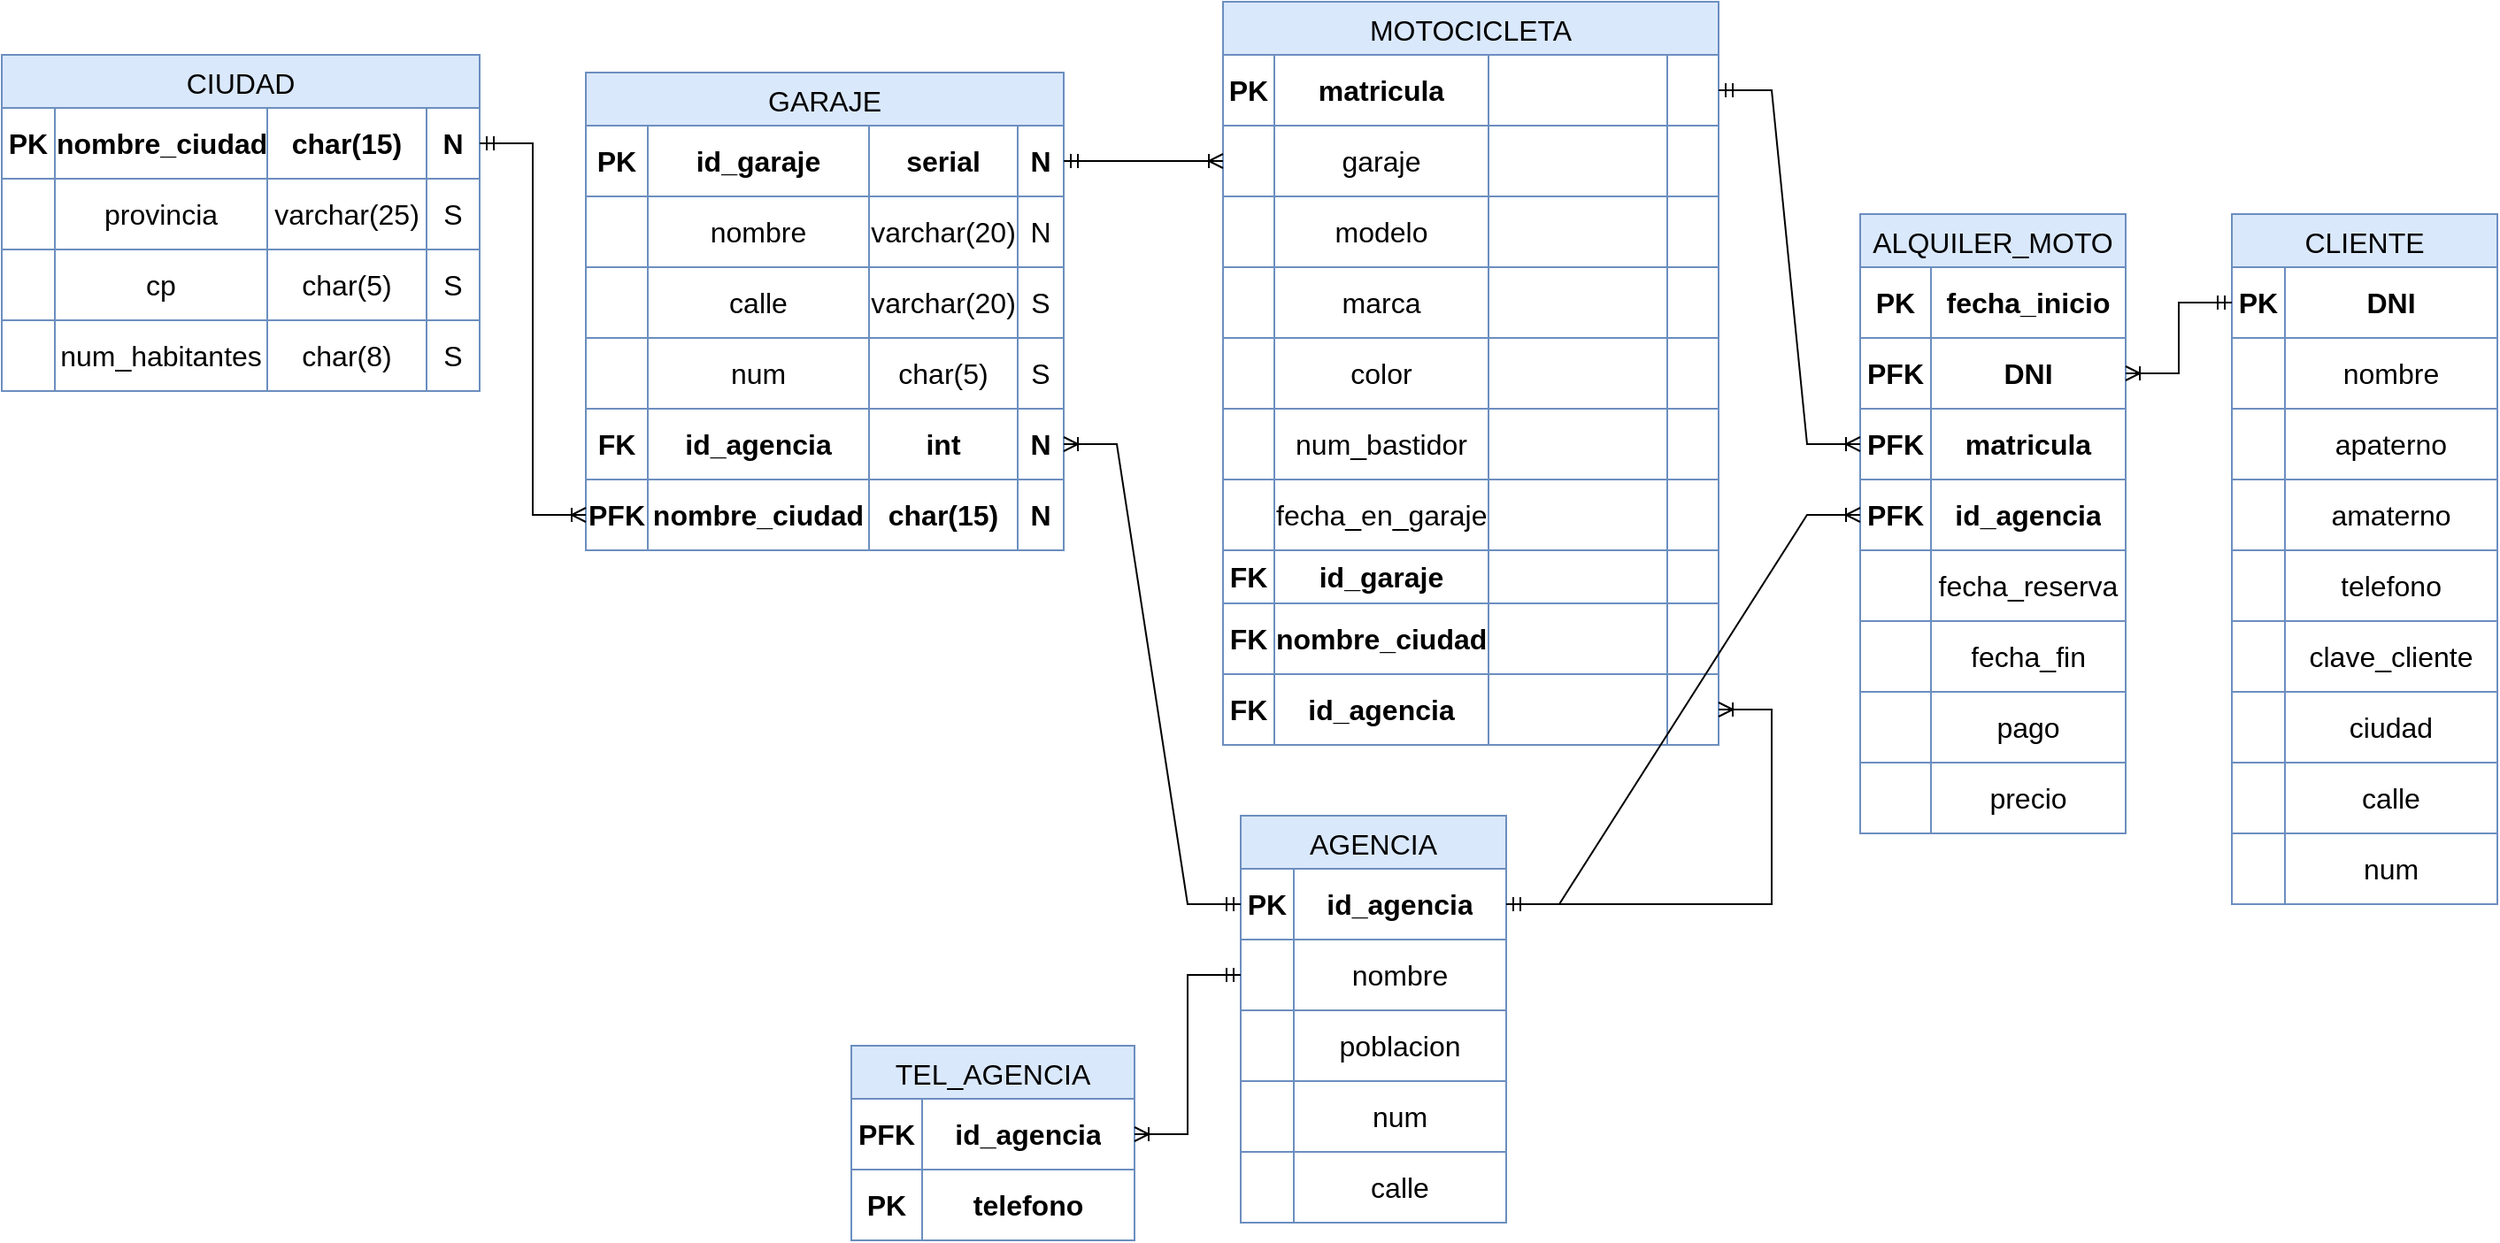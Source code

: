 <mxfile version="21.7.2" type="github">
  <diagram name="Página-1" id="pEnUQ1wbZs-K_-BokSZE">
    <mxGraphModel dx="2713" dy="455" grid="1" gridSize="10" guides="1" tooltips="1" connect="1" arrows="1" fold="1" page="1" pageScale="1" pageWidth="1920" pageHeight="1200" math="0" shadow="0">
      <root>
        <mxCell id="0" />
        <mxCell id="1" parent="0" />
        <mxCell id="EUJh6cPpPxXMoMCrmLlQ-1" value="CIUDAD" style="shape=table;startSize=30;container=1;collapsible=0;childLayout=tableLayout;strokeColor=#6c8ebf;fontSize=16;fillColor=#dae8fc;" vertex="1" parent="1">
          <mxGeometry x="-250" y="40" width="270" height="190" as="geometry" />
        </mxCell>
        <mxCell id="EUJh6cPpPxXMoMCrmLlQ-2" value="" style="shape=tableRow;horizontal=0;startSize=0;swimlaneHead=0;swimlaneBody=0;strokeColor=inherit;top=0;left=0;bottom=0;right=0;collapsible=0;dropTarget=0;fillColor=none;points=[[0,0.5],[1,0.5]];portConstraint=eastwest;fontSize=16;" vertex="1" parent="EUJh6cPpPxXMoMCrmLlQ-1">
          <mxGeometry y="30" width="270" height="40" as="geometry" />
        </mxCell>
        <mxCell id="EUJh6cPpPxXMoMCrmLlQ-3" value="PK" style="shape=partialRectangle;html=1;whiteSpace=wrap;connectable=0;strokeColor=inherit;overflow=hidden;fillColor=none;top=0;left=0;bottom=0;right=0;pointerEvents=1;fontSize=16;fontStyle=1" vertex="1" parent="EUJh6cPpPxXMoMCrmLlQ-2">
          <mxGeometry width="30" height="40" as="geometry">
            <mxRectangle width="30" height="40" as="alternateBounds" />
          </mxGeometry>
        </mxCell>
        <mxCell id="EUJh6cPpPxXMoMCrmLlQ-4" value="nombre_ciudad" style="shape=partialRectangle;html=1;whiteSpace=wrap;connectable=0;strokeColor=inherit;overflow=hidden;fillColor=none;top=0;left=0;bottom=0;right=0;pointerEvents=1;fontSize=16;fontStyle=1" vertex="1" parent="EUJh6cPpPxXMoMCrmLlQ-2">
          <mxGeometry x="30" width="120" height="40" as="geometry">
            <mxRectangle width="120" height="40" as="alternateBounds" />
          </mxGeometry>
        </mxCell>
        <mxCell id="EUJh6cPpPxXMoMCrmLlQ-148" value="char(15)" style="shape=partialRectangle;html=1;whiteSpace=wrap;connectable=0;strokeColor=inherit;overflow=hidden;fillColor=none;top=0;left=0;bottom=0;right=0;pointerEvents=1;fontSize=16;fontStyle=1" vertex="1" parent="EUJh6cPpPxXMoMCrmLlQ-2">
          <mxGeometry x="150" width="90" height="40" as="geometry">
            <mxRectangle width="90" height="40" as="alternateBounds" />
          </mxGeometry>
        </mxCell>
        <mxCell id="EUJh6cPpPxXMoMCrmLlQ-152" value="N" style="shape=partialRectangle;html=1;whiteSpace=wrap;connectable=0;strokeColor=inherit;overflow=hidden;fillColor=none;top=0;left=0;bottom=0;right=0;pointerEvents=1;fontSize=16;fontStyle=1" vertex="1" parent="EUJh6cPpPxXMoMCrmLlQ-2">
          <mxGeometry x="240" width="30" height="40" as="geometry">
            <mxRectangle width="30" height="40" as="alternateBounds" />
          </mxGeometry>
        </mxCell>
        <mxCell id="EUJh6cPpPxXMoMCrmLlQ-5" value="" style="shape=tableRow;horizontal=0;startSize=0;swimlaneHead=0;swimlaneBody=0;strokeColor=inherit;top=0;left=0;bottom=0;right=0;collapsible=0;dropTarget=0;fillColor=none;points=[[0,0.5],[1,0.5]];portConstraint=eastwest;fontSize=16;" vertex="1" parent="EUJh6cPpPxXMoMCrmLlQ-1">
          <mxGeometry y="70" width="270" height="40" as="geometry" />
        </mxCell>
        <mxCell id="EUJh6cPpPxXMoMCrmLlQ-6" value="" style="shape=partialRectangle;html=1;whiteSpace=wrap;connectable=0;strokeColor=inherit;overflow=hidden;fillColor=none;top=0;left=0;bottom=0;right=0;pointerEvents=1;fontSize=16;" vertex="1" parent="EUJh6cPpPxXMoMCrmLlQ-5">
          <mxGeometry width="30" height="40" as="geometry">
            <mxRectangle width="30" height="40" as="alternateBounds" />
          </mxGeometry>
        </mxCell>
        <mxCell id="EUJh6cPpPxXMoMCrmLlQ-7" value="provincia" style="shape=partialRectangle;html=1;whiteSpace=wrap;connectable=0;strokeColor=inherit;overflow=hidden;fillColor=none;top=0;left=0;bottom=0;right=0;pointerEvents=1;fontSize=16;" vertex="1" parent="EUJh6cPpPxXMoMCrmLlQ-5">
          <mxGeometry x="30" width="120" height="40" as="geometry">
            <mxRectangle width="120" height="40" as="alternateBounds" />
          </mxGeometry>
        </mxCell>
        <mxCell id="EUJh6cPpPxXMoMCrmLlQ-149" value="varchar(25)" style="shape=partialRectangle;html=1;whiteSpace=wrap;connectable=0;strokeColor=inherit;overflow=hidden;fillColor=none;top=0;left=0;bottom=0;right=0;pointerEvents=1;fontSize=16;" vertex="1" parent="EUJh6cPpPxXMoMCrmLlQ-5">
          <mxGeometry x="150" width="90" height="40" as="geometry">
            <mxRectangle width="90" height="40" as="alternateBounds" />
          </mxGeometry>
        </mxCell>
        <mxCell id="EUJh6cPpPxXMoMCrmLlQ-153" value="S" style="shape=partialRectangle;html=1;whiteSpace=wrap;connectable=0;strokeColor=inherit;overflow=hidden;fillColor=none;top=0;left=0;bottom=0;right=0;pointerEvents=1;fontSize=16;" vertex="1" parent="EUJh6cPpPxXMoMCrmLlQ-5">
          <mxGeometry x="240" width="30" height="40" as="geometry">
            <mxRectangle width="30" height="40" as="alternateBounds" />
          </mxGeometry>
        </mxCell>
        <mxCell id="EUJh6cPpPxXMoMCrmLlQ-8" value="" style="shape=tableRow;horizontal=0;startSize=0;swimlaneHead=0;swimlaneBody=0;strokeColor=inherit;top=0;left=0;bottom=0;right=0;collapsible=0;dropTarget=0;fillColor=none;points=[[0,0.5],[1,0.5]];portConstraint=eastwest;fontSize=16;" vertex="1" parent="EUJh6cPpPxXMoMCrmLlQ-1">
          <mxGeometry y="110" width="270" height="40" as="geometry" />
        </mxCell>
        <mxCell id="EUJh6cPpPxXMoMCrmLlQ-9" value="" style="shape=partialRectangle;html=1;whiteSpace=wrap;connectable=0;strokeColor=inherit;overflow=hidden;fillColor=none;top=0;left=0;bottom=0;right=0;pointerEvents=1;fontSize=16;" vertex="1" parent="EUJh6cPpPxXMoMCrmLlQ-8">
          <mxGeometry width="30" height="40" as="geometry">
            <mxRectangle width="30" height="40" as="alternateBounds" />
          </mxGeometry>
        </mxCell>
        <mxCell id="EUJh6cPpPxXMoMCrmLlQ-10" value="cp" style="shape=partialRectangle;html=1;whiteSpace=wrap;connectable=0;strokeColor=inherit;overflow=hidden;fillColor=none;top=0;left=0;bottom=0;right=0;pointerEvents=1;fontSize=16;" vertex="1" parent="EUJh6cPpPxXMoMCrmLlQ-8">
          <mxGeometry x="30" width="120" height="40" as="geometry">
            <mxRectangle width="120" height="40" as="alternateBounds" />
          </mxGeometry>
        </mxCell>
        <mxCell id="EUJh6cPpPxXMoMCrmLlQ-150" value="char(5)" style="shape=partialRectangle;html=1;whiteSpace=wrap;connectable=0;strokeColor=inherit;overflow=hidden;fillColor=none;top=0;left=0;bottom=0;right=0;pointerEvents=1;fontSize=16;" vertex="1" parent="EUJh6cPpPxXMoMCrmLlQ-8">
          <mxGeometry x="150" width="90" height="40" as="geometry">
            <mxRectangle width="90" height="40" as="alternateBounds" />
          </mxGeometry>
        </mxCell>
        <mxCell id="EUJh6cPpPxXMoMCrmLlQ-154" value="S" style="shape=partialRectangle;html=1;whiteSpace=wrap;connectable=0;strokeColor=inherit;overflow=hidden;fillColor=none;top=0;left=0;bottom=0;right=0;pointerEvents=1;fontSize=16;" vertex="1" parent="EUJh6cPpPxXMoMCrmLlQ-8">
          <mxGeometry x="240" width="30" height="40" as="geometry">
            <mxRectangle width="30" height="40" as="alternateBounds" />
          </mxGeometry>
        </mxCell>
        <mxCell id="EUJh6cPpPxXMoMCrmLlQ-11" style="shape=tableRow;horizontal=0;startSize=0;swimlaneHead=0;swimlaneBody=0;strokeColor=inherit;top=0;left=0;bottom=0;right=0;collapsible=0;dropTarget=0;fillColor=none;points=[[0,0.5],[1,0.5]];portConstraint=eastwest;fontSize=16;" vertex="1" parent="EUJh6cPpPxXMoMCrmLlQ-1">
          <mxGeometry y="150" width="270" height="40" as="geometry" />
        </mxCell>
        <mxCell id="EUJh6cPpPxXMoMCrmLlQ-12" style="shape=partialRectangle;html=1;whiteSpace=wrap;connectable=0;strokeColor=inherit;overflow=hidden;fillColor=none;top=0;left=0;bottom=0;right=0;pointerEvents=1;fontSize=16;" vertex="1" parent="EUJh6cPpPxXMoMCrmLlQ-11">
          <mxGeometry width="30" height="40" as="geometry">
            <mxRectangle width="30" height="40" as="alternateBounds" />
          </mxGeometry>
        </mxCell>
        <mxCell id="EUJh6cPpPxXMoMCrmLlQ-13" value="num_habitantes" style="shape=partialRectangle;html=1;whiteSpace=wrap;connectable=0;strokeColor=inherit;overflow=hidden;fillColor=none;top=0;left=0;bottom=0;right=0;pointerEvents=1;fontSize=16;" vertex="1" parent="EUJh6cPpPxXMoMCrmLlQ-11">
          <mxGeometry x="30" width="120" height="40" as="geometry">
            <mxRectangle width="120" height="40" as="alternateBounds" />
          </mxGeometry>
        </mxCell>
        <mxCell id="EUJh6cPpPxXMoMCrmLlQ-151" value="char(8)" style="shape=partialRectangle;html=1;whiteSpace=wrap;connectable=0;strokeColor=inherit;overflow=hidden;fillColor=none;top=0;left=0;bottom=0;right=0;pointerEvents=1;fontSize=16;" vertex="1" parent="EUJh6cPpPxXMoMCrmLlQ-11">
          <mxGeometry x="150" width="90" height="40" as="geometry">
            <mxRectangle width="90" height="40" as="alternateBounds" />
          </mxGeometry>
        </mxCell>
        <mxCell id="EUJh6cPpPxXMoMCrmLlQ-155" value="S" style="shape=partialRectangle;html=1;whiteSpace=wrap;connectable=0;strokeColor=inherit;overflow=hidden;fillColor=none;top=0;left=0;bottom=0;right=0;pointerEvents=1;fontSize=16;" vertex="1" parent="EUJh6cPpPxXMoMCrmLlQ-11">
          <mxGeometry x="240" width="30" height="40" as="geometry">
            <mxRectangle width="30" height="40" as="alternateBounds" />
          </mxGeometry>
        </mxCell>
        <mxCell id="EUJh6cPpPxXMoMCrmLlQ-14" value="AGENCIA" style="shape=table;startSize=30;container=1;collapsible=0;childLayout=tableLayout;strokeColor=#6c8ebf;fontSize=16;fillColor=#dae8fc;" vertex="1" parent="1">
          <mxGeometry x="450" y="470" width="150" height="230" as="geometry" />
        </mxCell>
        <mxCell id="EUJh6cPpPxXMoMCrmLlQ-15" value="" style="shape=tableRow;horizontal=0;startSize=0;swimlaneHead=0;swimlaneBody=0;strokeColor=inherit;top=0;left=0;bottom=0;right=0;collapsible=0;dropTarget=0;fillColor=none;points=[[0,0.5],[1,0.5]];portConstraint=eastwest;fontSize=16;" vertex="1" parent="EUJh6cPpPxXMoMCrmLlQ-14">
          <mxGeometry y="30" width="150" height="40" as="geometry" />
        </mxCell>
        <mxCell id="EUJh6cPpPxXMoMCrmLlQ-16" value="PK" style="shape=partialRectangle;html=1;whiteSpace=wrap;connectable=0;strokeColor=inherit;overflow=hidden;fillColor=none;top=0;left=0;bottom=0;right=0;pointerEvents=1;fontSize=16;fontStyle=1" vertex="1" parent="EUJh6cPpPxXMoMCrmLlQ-15">
          <mxGeometry width="30" height="40" as="geometry">
            <mxRectangle width="30" height="40" as="alternateBounds" />
          </mxGeometry>
        </mxCell>
        <mxCell id="EUJh6cPpPxXMoMCrmLlQ-17" value="id_agencia" style="shape=partialRectangle;html=1;whiteSpace=wrap;connectable=0;strokeColor=inherit;overflow=hidden;fillColor=none;top=0;left=0;bottom=0;right=0;pointerEvents=1;fontSize=16;fontStyle=1" vertex="1" parent="EUJh6cPpPxXMoMCrmLlQ-15">
          <mxGeometry x="30" width="120" height="40" as="geometry">
            <mxRectangle width="120" height="40" as="alternateBounds" />
          </mxGeometry>
        </mxCell>
        <mxCell id="EUJh6cPpPxXMoMCrmLlQ-18" value="" style="shape=tableRow;horizontal=0;startSize=0;swimlaneHead=0;swimlaneBody=0;strokeColor=inherit;top=0;left=0;bottom=0;right=0;collapsible=0;dropTarget=0;fillColor=none;points=[[0,0.5],[1,0.5]];portConstraint=eastwest;fontSize=16;" vertex="1" parent="EUJh6cPpPxXMoMCrmLlQ-14">
          <mxGeometry y="70" width="150" height="40" as="geometry" />
        </mxCell>
        <mxCell id="EUJh6cPpPxXMoMCrmLlQ-19" value="" style="shape=partialRectangle;html=1;whiteSpace=wrap;connectable=0;strokeColor=inherit;overflow=hidden;fillColor=none;top=0;left=0;bottom=0;right=0;pointerEvents=1;fontSize=16;" vertex="1" parent="EUJh6cPpPxXMoMCrmLlQ-18">
          <mxGeometry width="30" height="40" as="geometry">
            <mxRectangle width="30" height="40" as="alternateBounds" />
          </mxGeometry>
        </mxCell>
        <mxCell id="EUJh6cPpPxXMoMCrmLlQ-20" value="nombre" style="shape=partialRectangle;html=1;whiteSpace=wrap;connectable=0;strokeColor=inherit;overflow=hidden;fillColor=none;top=0;left=0;bottom=0;right=0;pointerEvents=1;fontSize=16;" vertex="1" parent="EUJh6cPpPxXMoMCrmLlQ-18">
          <mxGeometry x="30" width="120" height="40" as="geometry">
            <mxRectangle width="120" height="40" as="alternateBounds" />
          </mxGeometry>
        </mxCell>
        <mxCell id="EUJh6cPpPxXMoMCrmLlQ-21" value="" style="shape=tableRow;horizontal=0;startSize=0;swimlaneHead=0;swimlaneBody=0;strokeColor=inherit;top=0;left=0;bottom=0;right=0;collapsible=0;dropTarget=0;fillColor=none;points=[[0,0.5],[1,0.5]];portConstraint=eastwest;fontSize=16;" vertex="1" parent="EUJh6cPpPxXMoMCrmLlQ-14">
          <mxGeometry y="110" width="150" height="40" as="geometry" />
        </mxCell>
        <mxCell id="EUJh6cPpPxXMoMCrmLlQ-22" value="" style="shape=partialRectangle;html=1;whiteSpace=wrap;connectable=0;strokeColor=inherit;overflow=hidden;fillColor=none;top=0;left=0;bottom=0;right=0;pointerEvents=1;fontSize=16;" vertex="1" parent="EUJh6cPpPxXMoMCrmLlQ-21">
          <mxGeometry width="30" height="40" as="geometry">
            <mxRectangle width="30" height="40" as="alternateBounds" />
          </mxGeometry>
        </mxCell>
        <mxCell id="EUJh6cPpPxXMoMCrmLlQ-23" value="poblacion" style="shape=partialRectangle;html=1;whiteSpace=wrap;connectable=0;strokeColor=inherit;overflow=hidden;fillColor=none;top=0;left=0;bottom=0;right=0;pointerEvents=1;fontSize=16;" vertex="1" parent="EUJh6cPpPxXMoMCrmLlQ-21">
          <mxGeometry x="30" width="120" height="40" as="geometry">
            <mxRectangle width="120" height="40" as="alternateBounds" />
          </mxGeometry>
        </mxCell>
        <mxCell id="EUJh6cPpPxXMoMCrmLlQ-24" style="shape=tableRow;horizontal=0;startSize=0;swimlaneHead=0;swimlaneBody=0;strokeColor=inherit;top=0;left=0;bottom=0;right=0;collapsible=0;dropTarget=0;fillColor=none;points=[[0,0.5],[1,0.5]];portConstraint=eastwest;fontSize=16;" vertex="1" parent="EUJh6cPpPxXMoMCrmLlQ-14">
          <mxGeometry y="150" width="150" height="40" as="geometry" />
        </mxCell>
        <mxCell id="EUJh6cPpPxXMoMCrmLlQ-25" style="shape=partialRectangle;html=1;whiteSpace=wrap;connectable=0;strokeColor=inherit;overflow=hidden;fillColor=none;top=0;left=0;bottom=0;right=0;pointerEvents=1;fontSize=16;" vertex="1" parent="EUJh6cPpPxXMoMCrmLlQ-24">
          <mxGeometry width="30" height="40" as="geometry">
            <mxRectangle width="30" height="40" as="alternateBounds" />
          </mxGeometry>
        </mxCell>
        <mxCell id="EUJh6cPpPxXMoMCrmLlQ-26" value="num" style="shape=partialRectangle;html=1;whiteSpace=wrap;connectable=0;strokeColor=inherit;overflow=hidden;fillColor=none;top=0;left=0;bottom=0;right=0;pointerEvents=1;fontSize=16;" vertex="1" parent="EUJh6cPpPxXMoMCrmLlQ-24">
          <mxGeometry x="30" width="120" height="40" as="geometry">
            <mxRectangle width="120" height="40" as="alternateBounds" />
          </mxGeometry>
        </mxCell>
        <mxCell id="EUJh6cPpPxXMoMCrmLlQ-27" style="shape=tableRow;horizontal=0;startSize=0;swimlaneHead=0;swimlaneBody=0;strokeColor=inherit;top=0;left=0;bottom=0;right=0;collapsible=0;dropTarget=0;fillColor=none;points=[[0,0.5],[1,0.5]];portConstraint=eastwest;fontSize=16;" vertex="1" parent="EUJh6cPpPxXMoMCrmLlQ-14">
          <mxGeometry y="190" width="150" height="40" as="geometry" />
        </mxCell>
        <mxCell id="EUJh6cPpPxXMoMCrmLlQ-28" style="shape=partialRectangle;html=1;whiteSpace=wrap;connectable=0;strokeColor=inherit;overflow=hidden;fillColor=none;top=0;left=0;bottom=0;right=0;pointerEvents=1;fontSize=16;" vertex="1" parent="EUJh6cPpPxXMoMCrmLlQ-27">
          <mxGeometry width="30" height="40" as="geometry">
            <mxRectangle width="30" height="40" as="alternateBounds" />
          </mxGeometry>
        </mxCell>
        <mxCell id="EUJh6cPpPxXMoMCrmLlQ-29" value="calle" style="shape=partialRectangle;html=1;whiteSpace=wrap;connectable=0;strokeColor=inherit;overflow=hidden;fillColor=none;top=0;left=0;bottom=0;right=0;pointerEvents=1;fontSize=16;" vertex="1" parent="EUJh6cPpPxXMoMCrmLlQ-27">
          <mxGeometry x="30" width="120" height="40" as="geometry">
            <mxRectangle width="120" height="40" as="alternateBounds" />
          </mxGeometry>
        </mxCell>
        <mxCell id="EUJh6cPpPxXMoMCrmLlQ-30" value="CLIENTE" style="shape=table;startSize=30;container=1;collapsible=0;childLayout=tableLayout;strokeColor=#6c8ebf;fontSize=16;fillColor=#dae8fc;" vertex="1" parent="1">
          <mxGeometry x="1010" y="130" width="150" height="390" as="geometry" />
        </mxCell>
        <mxCell id="EUJh6cPpPxXMoMCrmLlQ-31" value="" style="shape=tableRow;horizontal=0;startSize=0;swimlaneHead=0;swimlaneBody=0;strokeColor=inherit;top=0;left=0;bottom=0;right=0;collapsible=0;dropTarget=0;fillColor=none;points=[[0,0.5],[1,0.5]];portConstraint=eastwest;fontSize=16;" vertex="1" parent="EUJh6cPpPxXMoMCrmLlQ-30">
          <mxGeometry y="30" width="150" height="40" as="geometry" />
        </mxCell>
        <mxCell id="EUJh6cPpPxXMoMCrmLlQ-32" value="PK" style="shape=partialRectangle;html=1;whiteSpace=wrap;connectable=0;strokeColor=inherit;overflow=hidden;fillColor=none;top=0;left=0;bottom=0;right=0;pointerEvents=1;fontSize=16;fontStyle=1" vertex="1" parent="EUJh6cPpPxXMoMCrmLlQ-31">
          <mxGeometry width="30" height="40" as="geometry">
            <mxRectangle width="30" height="40" as="alternateBounds" />
          </mxGeometry>
        </mxCell>
        <mxCell id="EUJh6cPpPxXMoMCrmLlQ-33" value="&lt;b&gt;DNI&lt;/b&gt;" style="shape=partialRectangle;html=1;whiteSpace=wrap;connectable=0;strokeColor=inherit;overflow=hidden;fillColor=none;top=0;left=0;bottom=0;right=0;pointerEvents=1;fontSize=16;" vertex="1" parent="EUJh6cPpPxXMoMCrmLlQ-31">
          <mxGeometry x="30" width="120" height="40" as="geometry">
            <mxRectangle width="120" height="40" as="alternateBounds" />
          </mxGeometry>
        </mxCell>
        <mxCell id="EUJh6cPpPxXMoMCrmLlQ-34" value="" style="shape=tableRow;horizontal=0;startSize=0;swimlaneHead=0;swimlaneBody=0;strokeColor=inherit;top=0;left=0;bottom=0;right=0;collapsible=0;dropTarget=0;fillColor=none;points=[[0,0.5],[1,0.5]];portConstraint=eastwest;fontSize=16;" vertex="1" parent="EUJh6cPpPxXMoMCrmLlQ-30">
          <mxGeometry y="70" width="150" height="40" as="geometry" />
        </mxCell>
        <mxCell id="EUJh6cPpPxXMoMCrmLlQ-35" value="" style="shape=partialRectangle;html=1;whiteSpace=wrap;connectable=0;strokeColor=inherit;overflow=hidden;fillColor=none;top=0;left=0;bottom=0;right=0;pointerEvents=1;fontSize=16;" vertex="1" parent="EUJh6cPpPxXMoMCrmLlQ-34">
          <mxGeometry width="30" height="40" as="geometry">
            <mxRectangle width="30" height="40" as="alternateBounds" />
          </mxGeometry>
        </mxCell>
        <mxCell id="EUJh6cPpPxXMoMCrmLlQ-36" value="nombre" style="shape=partialRectangle;html=1;whiteSpace=wrap;connectable=0;strokeColor=inherit;overflow=hidden;fillColor=none;top=0;left=0;bottom=0;right=0;pointerEvents=1;fontSize=16;" vertex="1" parent="EUJh6cPpPxXMoMCrmLlQ-34">
          <mxGeometry x="30" width="120" height="40" as="geometry">
            <mxRectangle width="120" height="40" as="alternateBounds" />
          </mxGeometry>
        </mxCell>
        <mxCell id="EUJh6cPpPxXMoMCrmLlQ-37" value="" style="shape=tableRow;horizontal=0;startSize=0;swimlaneHead=0;swimlaneBody=0;strokeColor=inherit;top=0;left=0;bottom=0;right=0;collapsible=0;dropTarget=0;fillColor=none;points=[[0,0.5],[1,0.5]];portConstraint=eastwest;fontSize=16;" vertex="1" parent="EUJh6cPpPxXMoMCrmLlQ-30">
          <mxGeometry y="110" width="150" height="40" as="geometry" />
        </mxCell>
        <mxCell id="EUJh6cPpPxXMoMCrmLlQ-38" value="" style="shape=partialRectangle;html=1;whiteSpace=wrap;connectable=0;strokeColor=inherit;overflow=hidden;fillColor=none;top=0;left=0;bottom=0;right=0;pointerEvents=1;fontSize=16;" vertex="1" parent="EUJh6cPpPxXMoMCrmLlQ-37">
          <mxGeometry width="30" height="40" as="geometry">
            <mxRectangle width="30" height="40" as="alternateBounds" />
          </mxGeometry>
        </mxCell>
        <mxCell id="EUJh6cPpPxXMoMCrmLlQ-39" value="apaterno" style="shape=partialRectangle;html=1;whiteSpace=wrap;connectable=0;strokeColor=inherit;overflow=hidden;fillColor=none;top=0;left=0;bottom=0;right=0;pointerEvents=1;fontSize=16;" vertex="1" parent="EUJh6cPpPxXMoMCrmLlQ-37">
          <mxGeometry x="30" width="120" height="40" as="geometry">
            <mxRectangle width="120" height="40" as="alternateBounds" />
          </mxGeometry>
        </mxCell>
        <mxCell id="EUJh6cPpPxXMoMCrmLlQ-40" style="shape=tableRow;horizontal=0;startSize=0;swimlaneHead=0;swimlaneBody=0;strokeColor=inherit;top=0;left=0;bottom=0;right=0;collapsible=0;dropTarget=0;fillColor=none;points=[[0,0.5],[1,0.5]];portConstraint=eastwest;fontSize=16;" vertex="1" parent="EUJh6cPpPxXMoMCrmLlQ-30">
          <mxGeometry y="150" width="150" height="40" as="geometry" />
        </mxCell>
        <mxCell id="EUJh6cPpPxXMoMCrmLlQ-41" style="shape=partialRectangle;html=1;whiteSpace=wrap;connectable=0;strokeColor=inherit;overflow=hidden;fillColor=none;top=0;left=0;bottom=0;right=0;pointerEvents=1;fontSize=16;" vertex="1" parent="EUJh6cPpPxXMoMCrmLlQ-40">
          <mxGeometry width="30" height="40" as="geometry">
            <mxRectangle width="30" height="40" as="alternateBounds" />
          </mxGeometry>
        </mxCell>
        <mxCell id="EUJh6cPpPxXMoMCrmLlQ-42" value="amaterno" style="shape=partialRectangle;html=1;whiteSpace=wrap;connectable=0;strokeColor=inherit;overflow=hidden;fillColor=none;top=0;left=0;bottom=0;right=0;pointerEvents=1;fontSize=16;" vertex="1" parent="EUJh6cPpPxXMoMCrmLlQ-40">
          <mxGeometry x="30" width="120" height="40" as="geometry">
            <mxRectangle width="120" height="40" as="alternateBounds" />
          </mxGeometry>
        </mxCell>
        <mxCell id="EUJh6cPpPxXMoMCrmLlQ-43" style="shape=tableRow;horizontal=0;startSize=0;swimlaneHead=0;swimlaneBody=0;strokeColor=inherit;top=0;left=0;bottom=0;right=0;collapsible=0;dropTarget=0;fillColor=none;points=[[0,0.5],[1,0.5]];portConstraint=eastwest;fontSize=16;" vertex="1" parent="EUJh6cPpPxXMoMCrmLlQ-30">
          <mxGeometry y="190" width="150" height="40" as="geometry" />
        </mxCell>
        <mxCell id="EUJh6cPpPxXMoMCrmLlQ-44" style="shape=partialRectangle;html=1;whiteSpace=wrap;connectable=0;strokeColor=inherit;overflow=hidden;fillColor=none;top=0;left=0;bottom=0;right=0;pointerEvents=1;fontSize=16;" vertex="1" parent="EUJh6cPpPxXMoMCrmLlQ-43">
          <mxGeometry width="30" height="40" as="geometry">
            <mxRectangle width="30" height="40" as="alternateBounds" />
          </mxGeometry>
        </mxCell>
        <mxCell id="EUJh6cPpPxXMoMCrmLlQ-45" value="telefono" style="shape=partialRectangle;html=1;whiteSpace=wrap;connectable=0;strokeColor=inherit;overflow=hidden;fillColor=none;top=0;left=0;bottom=0;right=0;pointerEvents=1;fontSize=16;" vertex="1" parent="EUJh6cPpPxXMoMCrmLlQ-43">
          <mxGeometry x="30" width="120" height="40" as="geometry">
            <mxRectangle width="120" height="40" as="alternateBounds" />
          </mxGeometry>
        </mxCell>
        <mxCell id="EUJh6cPpPxXMoMCrmLlQ-46" style="shape=tableRow;horizontal=0;startSize=0;swimlaneHead=0;swimlaneBody=0;strokeColor=inherit;top=0;left=0;bottom=0;right=0;collapsible=0;dropTarget=0;fillColor=none;points=[[0,0.5],[1,0.5]];portConstraint=eastwest;fontSize=16;" vertex="1" parent="EUJh6cPpPxXMoMCrmLlQ-30">
          <mxGeometry y="230" width="150" height="40" as="geometry" />
        </mxCell>
        <mxCell id="EUJh6cPpPxXMoMCrmLlQ-47" style="shape=partialRectangle;html=1;whiteSpace=wrap;connectable=0;strokeColor=inherit;overflow=hidden;fillColor=none;top=0;left=0;bottom=0;right=0;pointerEvents=1;fontSize=16;" vertex="1" parent="EUJh6cPpPxXMoMCrmLlQ-46">
          <mxGeometry width="30" height="40" as="geometry">
            <mxRectangle width="30" height="40" as="alternateBounds" />
          </mxGeometry>
        </mxCell>
        <mxCell id="EUJh6cPpPxXMoMCrmLlQ-48" value="clave_cliente" style="shape=partialRectangle;html=1;whiteSpace=wrap;connectable=0;strokeColor=inherit;overflow=hidden;fillColor=none;top=0;left=0;bottom=0;right=0;pointerEvents=1;fontSize=16;" vertex="1" parent="EUJh6cPpPxXMoMCrmLlQ-46">
          <mxGeometry x="30" width="120" height="40" as="geometry">
            <mxRectangle width="120" height="40" as="alternateBounds" />
          </mxGeometry>
        </mxCell>
        <mxCell id="EUJh6cPpPxXMoMCrmLlQ-49" style="shape=tableRow;horizontal=0;startSize=0;swimlaneHead=0;swimlaneBody=0;strokeColor=inherit;top=0;left=0;bottom=0;right=0;collapsible=0;dropTarget=0;fillColor=none;points=[[0,0.5],[1,0.5]];portConstraint=eastwest;fontSize=16;" vertex="1" parent="EUJh6cPpPxXMoMCrmLlQ-30">
          <mxGeometry y="270" width="150" height="40" as="geometry" />
        </mxCell>
        <mxCell id="EUJh6cPpPxXMoMCrmLlQ-50" style="shape=partialRectangle;html=1;whiteSpace=wrap;connectable=0;strokeColor=inherit;overflow=hidden;fillColor=none;top=0;left=0;bottom=0;right=0;pointerEvents=1;fontSize=16;" vertex="1" parent="EUJh6cPpPxXMoMCrmLlQ-49">
          <mxGeometry width="30" height="40" as="geometry">
            <mxRectangle width="30" height="40" as="alternateBounds" />
          </mxGeometry>
        </mxCell>
        <mxCell id="EUJh6cPpPxXMoMCrmLlQ-51" value="ciudad" style="shape=partialRectangle;html=1;whiteSpace=wrap;connectable=0;strokeColor=inherit;overflow=hidden;fillColor=none;top=0;left=0;bottom=0;right=0;pointerEvents=1;fontSize=16;" vertex="1" parent="EUJh6cPpPxXMoMCrmLlQ-49">
          <mxGeometry x="30" width="120" height="40" as="geometry">
            <mxRectangle width="120" height="40" as="alternateBounds" />
          </mxGeometry>
        </mxCell>
        <mxCell id="EUJh6cPpPxXMoMCrmLlQ-52" style="shape=tableRow;horizontal=0;startSize=0;swimlaneHead=0;swimlaneBody=0;strokeColor=inherit;top=0;left=0;bottom=0;right=0;collapsible=0;dropTarget=0;fillColor=none;points=[[0,0.5],[1,0.5]];portConstraint=eastwest;fontSize=16;" vertex="1" parent="EUJh6cPpPxXMoMCrmLlQ-30">
          <mxGeometry y="310" width="150" height="40" as="geometry" />
        </mxCell>
        <mxCell id="EUJh6cPpPxXMoMCrmLlQ-53" style="shape=partialRectangle;html=1;whiteSpace=wrap;connectable=0;strokeColor=inherit;overflow=hidden;fillColor=none;top=0;left=0;bottom=0;right=0;pointerEvents=1;fontSize=16;" vertex="1" parent="EUJh6cPpPxXMoMCrmLlQ-52">
          <mxGeometry width="30" height="40" as="geometry">
            <mxRectangle width="30" height="40" as="alternateBounds" />
          </mxGeometry>
        </mxCell>
        <mxCell id="EUJh6cPpPxXMoMCrmLlQ-54" value="calle" style="shape=partialRectangle;html=1;whiteSpace=wrap;connectable=0;strokeColor=inherit;overflow=hidden;fillColor=none;top=0;left=0;bottom=0;right=0;pointerEvents=1;fontSize=16;" vertex="1" parent="EUJh6cPpPxXMoMCrmLlQ-52">
          <mxGeometry x="30" width="120" height="40" as="geometry">
            <mxRectangle width="120" height="40" as="alternateBounds" />
          </mxGeometry>
        </mxCell>
        <mxCell id="EUJh6cPpPxXMoMCrmLlQ-55" style="shape=tableRow;horizontal=0;startSize=0;swimlaneHead=0;swimlaneBody=0;strokeColor=inherit;top=0;left=0;bottom=0;right=0;collapsible=0;dropTarget=0;fillColor=none;points=[[0,0.5],[1,0.5]];portConstraint=eastwest;fontSize=16;" vertex="1" parent="EUJh6cPpPxXMoMCrmLlQ-30">
          <mxGeometry y="350" width="150" height="40" as="geometry" />
        </mxCell>
        <mxCell id="EUJh6cPpPxXMoMCrmLlQ-56" style="shape=partialRectangle;html=1;whiteSpace=wrap;connectable=0;strokeColor=inherit;overflow=hidden;fillColor=none;top=0;left=0;bottom=0;right=0;pointerEvents=1;fontSize=16;" vertex="1" parent="EUJh6cPpPxXMoMCrmLlQ-55">
          <mxGeometry width="30" height="40" as="geometry">
            <mxRectangle width="30" height="40" as="alternateBounds" />
          </mxGeometry>
        </mxCell>
        <mxCell id="EUJh6cPpPxXMoMCrmLlQ-57" value="num" style="shape=partialRectangle;html=1;whiteSpace=wrap;connectable=0;strokeColor=inherit;overflow=hidden;fillColor=none;top=0;left=0;bottom=0;right=0;pointerEvents=1;fontSize=16;" vertex="1" parent="EUJh6cPpPxXMoMCrmLlQ-55">
          <mxGeometry x="30" width="120" height="40" as="geometry">
            <mxRectangle width="120" height="40" as="alternateBounds" />
          </mxGeometry>
        </mxCell>
        <mxCell id="EUJh6cPpPxXMoMCrmLlQ-58" value="MOTOCICLETA" style="shape=table;startSize=30;container=1;collapsible=0;childLayout=tableLayout;strokeColor=#6c8ebf;fontSize=16;fillColor=#dae8fc;" vertex="1" parent="1">
          <mxGeometry x="440" y="10" width="280" height="420" as="geometry" />
        </mxCell>
        <mxCell id="EUJh6cPpPxXMoMCrmLlQ-59" value="" style="shape=tableRow;horizontal=0;startSize=0;swimlaneHead=0;swimlaneBody=0;strokeColor=inherit;top=0;left=0;bottom=0;right=0;collapsible=0;dropTarget=0;fillColor=none;points=[[0,0.5],[1,0.5]];portConstraint=eastwest;fontSize=16;" vertex="1" parent="EUJh6cPpPxXMoMCrmLlQ-58">
          <mxGeometry y="30" width="280" height="40" as="geometry" />
        </mxCell>
        <mxCell id="EUJh6cPpPxXMoMCrmLlQ-60" value="PK" style="shape=partialRectangle;html=1;whiteSpace=wrap;connectable=0;strokeColor=inherit;overflow=hidden;fillColor=none;top=0;left=0;bottom=0;right=0;pointerEvents=1;fontSize=16;fontStyle=1" vertex="1" parent="EUJh6cPpPxXMoMCrmLlQ-59">
          <mxGeometry width="29" height="40" as="geometry">
            <mxRectangle width="29" height="40" as="alternateBounds" />
          </mxGeometry>
        </mxCell>
        <mxCell id="EUJh6cPpPxXMoMCrmLlQ-61" value="matricula" style="shape=partialRectangle;html=1;whiteSpace=wrap;connectable=0;strokeColor=inherit;overflow=hidden;fillColor=none;top=0;left=0;bottom=0;right=0;pointerEvents=1;fontSize=16;fontStyle=1" vertex="1" parent="EUJh6cPpPxXMoMCrmLlQ-59">
          <mxGeometry x="29" width="121" height="40" as="geometry">
            <mxRectangle width="121" height="40" as="alternateBounds" />
          </mxGeometry>
        </mxCell>
        <mxCell id="EUJh6cPpPxXMoMCrmLlQ-168" style="shape=partialRectangle;html=1;whiteSpace=wrap;connectable=0;strokeColor=inherit;overflow=hidden;fillColor=none;top=0;left=0;bottom=0;right=0;pointerEvents=1;fontSize=16;fontStyle=1" vertex="1" parent="EUJh6cPpPxXMoMCrmLlQ-59">
          <mxGeometry x="150" width="101" height="40" as="geometry">
            <mxRectangle width="101" height="40" as="alternateBounds" />
          </mxGeometry>
        </mxCell>
        <mxCell id="EUJh6cPpPxXMoMCrmLlQ-178" style="shape=partialRectangle;html=1;whiteSpace=wrap;connectable=0;strokeColor=inherit;overflow=hidden;fillColor=none;top=0;left=0;bottom=0;right=0;pointerEvents=1;fontSize=16;fontStyle=1" vertex="1" parent="EUJh6cPpPxXMoMCrmLlQ-59">
          <mxGeometry x="251" width="29" height="40" as="geometry">
            <mxRectangle width="29" height="40" as="alternateBounds" />
          </mxGeometry>
        </mxCell>
        <mxCell id="EUJh6cPpPxXMoMCrmLlQ-62" value="" style="shape=tableRow;horizontal=0;startSize=0;swimlaneHead=0;swimlaneBody=0;strokeColor=inherit;top=0;left=0;bottom=0;right=0;collapsible=0;dropTarget=0;fillColor=none;points=[[0,0.5],[1,0.5]];portConstraint=eastwest;fontSize=16;" vertex="1" parent="EUJh6cPpPxXMoMCrmLlQ-58">
          <mxGeometry y="70" width="280" height="40" as="geometry" />
        </mxCell>
        <mxCell id="EUJh6cPpPxXMoMCrmLlQ-63" value="" style="shape=partialRectangle;html=1;whiteSpace=wrap;connectable=0;strokeColor=inherit;overflow=hidden;fillColor=none;top=0;left=0;bottom=0;right=0;pointerEvents=1;fontSize=16;" vertex="1" parent="EUJh6cPpPxXMoMCrmLlQ-62">
          <mxGeometry width="29" height="40" as="geometry">
            <mxRectangle width="29" height="40" as="alternateBounds" />
          </mxGeometry>
        </mxCell>
        <mxCell id="EUJh6cPpPxXMoMCrmLlQ-64" value="garaje" style="shape=partialRectangle;html=1;whiteSpace=wrap;connectable=0;strokeColor=inherit;overflow=hidden;fillColor=none;top=0;left=0;bottom=0;right=0;pointerEvents=1;fontSize=16;" vertex="1" parent="EUJh6cPpPxXMoMCrmLlQ-62">
          <mxGeometry x="29" width="121" height="40" as="geometry">
            <mxRectangle width="121" height="40" as="alternateBounds" />
          </mxGeometry>
        </mxCell>
        <mxCell id="EUJh6cPpPxXMoMCrmLlQ-169" style="shape=partialRectangle;html=1;whiteSpace=wrap;connectable=0;strokeColor=inherit;overflow=hidden;fillColor=none;top=0;left=0;bottom=0;right=0;pointerEvents=1;fontSize=16;" vertex="1" parent="EUJh6cPpPxXMoMCrmLlQ-62">
          <mxGeometry x="150" width="101" height="40" as="geometry">
            <mxRectangle width="101" height="40" as="alternateBounds" />
          </mxGeometry>
        </mxCell>
        <mxCell id="EUJh6cPpPxXMoMCrmLlQ-179" style="shape=partialRectangle;html=1;whiteSpace=wrap;connectable=0;strokeColor=inherit;overflow=hidden;fillColor=none;top=0;left=0;bottom=0;right=0;pointerEvents=1;fontSize=16;" vertex="1" parent="EUJh6cPpPxXMoMCrmLlQ-62">
          <mxGeometry x="251" width="29" height="40" as="geometry">
            <mxRectangle width="29" height="40" as="alternateBounds" />
          </mxGeometry>
        </mxCell>
        <mxCell id="EUJh6cPpPxXMoMCrmLlQ-65" value="" style="shape=tableRow;horizontal=0;startSize=0;swimlaneHead=0;swimlaneBody=0;strokeColor=inherit;top=0;left=0;bottom=0;right=0;collapsible=0;dropTarget=0;fillColor=none;points=[[0,0.5],[1,0.5]];portConstraint=eastwest;fontSize=16;" vertex="1" parent="EUJh6cPpPxXMoMCrmLlQ-58">
          <mxGeometry y="110" width="280" height="40" as="geometry" />
        </mxCell>
        <mxCell id="EUJh6cPpPxXMoMCrmLlQ-66" value="" style="shape=partialRectangle;html=1;whiteSpace=wrap;connectable=0;strokeColor=inherit;overflow=hidden;fillColor=none;top=0;left=0;bottom=0;right=0;pointerEvents=1;fontSize=16;" vertex="1" parent="EUJh6cPpPxXMoMCrmLlQ-65">
          <mxGeometry width="29" height="40" as="geometry">
            <mxRectangle width="29" height="40" as="alternateBounds" />
          </mxGeometry>
        </mxCell>
        <mxCell id="EUJh6cPpPxXMoMCrmLlQ-67" value="modelo" style="shape=partialRectangle;html=1;whiteSpace=wrap;connectable=0;strokeColor=inherit;overflow=hidden;fillColor=none;top=0;left=0;bottom=0;right=0;pointerEvents=1;fontSize=16;" vertex="1" parent="EUJh6cPpPxXMoMCrmLlQ-65">
          <mxGeometry x="29" width="121" height="40" as="geometry">
            <mxRectangle width="121" height="40" as="alternateBounds" />
          </mxGeometry>
        </mxCell>
        <mxCell id="EUJh6cPpPxXMoMCrmLlQ-170" style="shape=partialRectangle;html=1;whiteSpace=wrap;connectable=0;strokeColor=inherit;overflow=hidden;fillColor=none;top=0;left=0;bottom=0;right=0;pointerEvents=1;fontSize=16;" vertex="1" parent="EUJh6cPpPxXMoMCrmLlQ-65">
          <mxGeometry x="150" width="101" height="40" as="geometry">
            <mxRectangle width="101" height="40" as="alternateBounds" />
          </mxGeometry>
        </mxCell>
        <mxCell id="EUJh6cPpPxXMoMCrmLlQ-180" style="shape=partialRectangle;html=1;whiteSpace=wrap;connectable=0;strokeColor=inherit;overflow=hidden;fillColor=none;top=0;left=0;bottom=0;right=0;pointerEvents=1;fontSize=16;" vertex="1" parent="EUJh6cPpPxXMoMCrmLlQ-65">
          <mxGeometry x="251" width="29" height="40" as="geometry">
            <mxRectangle width="29" height="40" as="alternateBounds" />
          </mxGeometry>
        </mxCell>
        <mxCell id="EUJh6cPpPxXMoMCrmLlQ-68" style="shape=tableRow;horizontal=0;startSize=0;swimlaneHead=0;swimlaneBody=0;strokeColor=inherit;top=0;left=0;bottom=0;right=0;collapsible=0;dropTarget=0;fillColor=none;points=[[0,0.5],[1,0.5]];portConstraint=eastwest;fontSize=16;" vertex="1" parent="EUJh6cPpPxXMoMCrmLlQ-58">
          <mxGeometry y="150" width="280" height="40" as="geometry" />
        </mxCell>
        <mxCell id="EUJh6cPpPxXMoMCrmLlQ-69" style="shape=partialRectangle;html=1;whiteSpace=wrap;connectable=0;strokeColor=inherit;overflow=hidden;fillColor=none;top=0;left=0;bottom=0;right=0;pointerEvents=1;fontSize=16;" vertex="1" parent="EUJh6cPpPxXMoMCrmLlQ-68">
          <mxGeometry width="29" height="40" as="geometry">
            <mxRectangle width="29" height="40" as="alternateBounds" />
          </mxGeometry>
        </mxCell>
        <mxCell id="EUJh6cPpPxXMoMCrmLlQ-70" value="marca" style="shape=partialRectangle;html=1;whiteSpace=wrap;connectable=0;strokeColor=inherit;overflow=hidden;fillColor=none;top=0;left=0;bottom=0;right=0;pointerEvents=1;fontSize=16;" vertex="1" parent="EUJh6cPpPxXMoMCrmLlQ-68">
          <mxGeometry x="29" width="121" height="40" as="geometry">
            <mxRectangle width="121" height="40" as="alternateBounds" />
          </mxGeometry>
        </mxCell>
        <mxCell id="EUJh6cPpPxXMoMCrmLlQ-171" style="shape=partialRectangle;html=1;whiteSpace=wrap;connectable=0;strokeColor=inherit;overflow=hidden;fillColor=none;top=0;left=0;bottom=0;right=0;pointerEvents=1;fontSize=16;" vertex="1" parent="EUJh6cPpPxXMoMCrmLlQ-68">
          <mxGeometry x="150" width="101" height="40" as="geometry">
            <mxRectangle width="101" height="40" as="alternateBounds" />
          </mxGeometry>
        </mxCell>
        <mxCell id="EUJh6cPpPxXMoMCrmLlQ-181" style="shape=partialRectangle;html=1;whiteSpace=wrap;connectable=0;strokeColor=inherit;overflow=hidden;fillColor=none;top=0;left=0;bottom=0;right=0;pointerEvents=1;fontSize=16;" vertex="1" parent="EUJh6cPpPxXMoMCrmLlQ-68">
          <mxGeometry x="251" width="29" height="40" as="geometry">
            <mxRectangle width="29" height="40" as="alternateBounds" />
          </mxGeometry>
        </mxCell>
        <mxCell id="EUJh6cPpPxXMoMCrmLlQ-71" style="shape=tableRow;horizontal=0;startSize=0;swimlaneHead=0;swimlaneBody=0;strokeColor=inherit;top=0;left=0;bottom=0;right=0;collapsible=0;dropTarget=0;fillColor=none;points=[[0,0.5],[1,0.5]];portConstraint=eastwest;fontSize=16;" vertex="1" parent="EUJh6cPpPxXMoMCrmLlQ-58">
          <mxGeometry y="190" width="280" height="40" as="geometry" />
        </mxCell>
        <mxCell id="EUJh6cPpPxXMoMCrmLlQ-72" style="shape=partialRectangle;html=1;whiteSpace=wrap;connectable=0;strokeColor=inherit;overflow=hidden;fillColor=none;top=0;left=0;bottom=0;right=0;pointerEvents=1;fontSize=16;" vertex="1" parent="EUJh6cPpPxXMoMCrmLlQ-71">
          <mxGeometry width="29" height="40" as="geometry">
            <mxRectangle width="29" height="40" as="alternateBounds" />
          </mxGeometry>
        </mxCell>
        <mxCell id="EUJh6cPpPxXMoMCrmLlQ-73" value="color" style="shape=partialRectangle;html=1;whiteSpace=wrap;connectable=0;strokeColor=inherit;overflow=hidden;fillColor=none;top=0;left=0;bottom=0;right=0;pointerEvents=1;fontSize=16;" vertex="1" parent="EUJh6cPpPxXMoMCrmLlQ-71">
          <mxGeometry x="29" width="121" height="40" as="geometry">
            <mxRectangle width="121" height="40" as="alternateBounds" />
          </mxGeometry>
        </mxCell>
        <mxCell id="EUJh6cPpPxXMoMCrmLlQ-172" style="shape=partialRectangle;html=1;whiteSpace=wrap;connectable=0;strokeColor=inherit;overflow=hidden;fillColor=none;top=0;left=0;bottom=0;right=0;pointerEvents=1;fontSize=16;" vertex="1" parent="EUJh6cPpPxXMoMCrmLlQ-71">
          <mxGeometry x="150" width="101" height="40" as="geometry">
            <mxRectangle width="101" height="40" as="alternateBounds" />
          </mxGeometry>
        </mxCell>
        <mxCell id="EUJh6cPpPxXMoMCrmLlQ-182" style="shape=partialRectangle;html=1;whiteSpace=wrap;connectable=0;strokeColor=inherit;overflow=hidden;fillColor=none;top=0;left=0;bottom=0;right=0;pointerEvents=1;fontSize=16;" vertex="1" parent="EUJh6cPpPxXMoMCrmLlQ-71">
          <mxGeometry x="251" width="29" height="40" as="geometry">
            <mxRectangle width="29" height="40" as="alternateBounds" />
          </mxGeometry>
        </mxCell>
        <mxCell id="EUJh6cPpPxXMoMCrmLlQ-74" style="shape=tableRow;horizontal=0;startSize=0;swimlaneHead=0;swimlaneBody=0;strokeColor=inherit;top=0;left=0;bottom=0;right=0;collapsible=0;dropTarget=0;fillColor=none;points=[[0,0.5],[1,0.5]];portConstraint=eastwest;fontSize=16;" vertex="1" parent="EUJh6cPpPxXMoMCrmLlQ-58">
          <mxGeometry y="230" width="280" height="40" as="geometry" />
        </mxCell>
        <mxCell id="EUJh6cPpPxXMoMCrmLlQ-75" style="shape=partialRectangle;html=1;whiteSpace=wrap;connectable=0;strokeColor=inherit;overflow=hidden;fillColor=none;top=0;left=0;bottom=0;right=0;pointerEvents=1;fontSize=16;" vertex="1" parent="EUJh6cPpPxXMoMCrmLlQ-74">
          <mxGeometry width="29" height="40" as="geometry">
            <mxRectangle width="29" height="40" as="alternateBounds" />
          </mxGeometry>
        </mxCell>
        <mxCell id="EUJh6cPpPxXMoMCrmLlQ-76" value="num_bastidor" style="shape=partialRectangle;html=1;whiteSpace=wrap;connectable=0;strokeColor=inherit;overflow=hidden;fillColor=none;top=0;left=0;bottom=0;right=0;pointerEvents=1;fontSize=16;" vertex="1" parent="EUJh6cPpPxXMoMCrmLlQ-74">
          <mxGeometry x="29" width="121" height="40" as="geometry">
            <mxRectangle width="121" height="40" as="alternateBounds" />
          </mxGeometry>
        </mxCell>
        <mxCell id="EUJh6cPpPxXMoMCrmLlQ-173" style="shape=partialRectangle;html=1;whiteSpace=wrap;connectable=0;strokeColor=inherit;overflow=hidden;fillColor=none;top=0;left=0;bottom=0;right=0;pointerEvents=1;fontSize=16;" vertex="1" parent="EUJh6cPpPxXMoMCrmLlQ-74">
          <mxGeometry x="150" width="101" height="40" as="geometry">
            <mxRectangle width="101" height="40" as="alternateBounds" />
          </mxGeometry>
        </mxCell>
        <mxCell id="EUJh6cPpPxXMoMCrmLlQ-183" style="shape=partialRectangle;html=1;whiteSpace=wrap;connectable=0;strokeColor=inherit;overflow=hidden;fillColor=none;top=0;left=0;bottom=0;right=0;pointerEvents=1;fontSize=16;" vertex="1" parent="EUJh6cPpPxXMoMCrmLlQ-74">
          <mxGeometry x="251" width="29" height="40" as="geometry">
            <mxRectangle width="29" height="40" as="alternateBounds" />
          </mxGeometry>
        </mxCell>
        <mxCell id="EUJh6cPpPxXMoMCrmLlQ-77" style="shape=tableRow;horizontal=0;startSize=0;swimlaneHead=0;swimlaneBody=0;strokeColor=inherit;top=0;left=0;bottom=0;right=0;collapsible=0;dropTarget=0;fillColor=none;points=[[0,0.5],[1,0.5]];portConstraint=eastwest;fontSize=16;" vertex="1" parent="EUJh6cPpPxXMoMCrmLlQ-58">
          <mxGeometry y="270" width="280" height="40" as="geometry" />
        </mxCell>
        <mxCell id="EUJh6cPpPxXMoMCrmLlQ-78" style="shape=partialRectangle;html=1;whiteSpace=wrap;connectable=0;strokeColor=inherit;overflow=hidden;fillColor=none;top=0;left=0;bottom=0;right=0;pointerEvents=1;fontSize=16;" vertex="1" parent="EUJh6cPpPxXMoMCrmLlQ-77">
          <mxGeometry width="29" height="40" as="geometry">
            <mxRectangle width="29" height="40" as="alternateBounds" />
          </mxGeometry>
        </mxCell>
        <mxCell id="EUJh6cPpPxXMoMCrmLlQ-79" value="fecha_en_garaje" style="shape=partialRectangle;html=1;whiteSpace=wrap;connectable=0;strokeColor=inherit;overflow=hidden;fillColor=none;top=0;left=0;bottom=0;right=0;pointerEvents=1;fontSize=16;" vertex="1" parent="EUJh6cPpPxXMoMCrmLlQ-77">
          <mxGeometry x="29" width="121" height="40" as="geometry">
            <mxRectangle width="121" height="40" as="alternateBounds" />
          </mxGeometry>
        </mxCell>
        <mxCell id="EUJh6cPpPxXMoMCrmLlQ-174" style="shape=partialRectangle;html=1;whiteSpace=wrap;connectable=0;strokeColor=inherit;overflow=hidden;fillColor=none;top=0;left=0;bottom=0;right=0;pointerEvents=1;fontSize=16;" vertex="1" parent="EUJh6cPpPxXMoMCrmLlQ-77">
          <mxGeometry x="150" width="101" height="40" as="geometry">
            <mxRectangle width="101" height="40" as="alternateBounds" />
          </mxGeometry>
        </mxCell>
        <mxCell id="EUJh6cPpPxXMoMCrmLlQ-184" style="shape=partialRectangle;html=1;whiteSpace=wrap;connectable=0;strokeColor=inherit;overflow=hidden;fillColor=none;top=0;left=0;bottom=0;right=0;pointerEvents=1;fontSize=16;" vertex="1" parent="EUJh6cPpPxXMoMCrmLlQ-77">
          <mxGeometry x="251" width="29" height="40" as="geometry">
            <mxRectangle width="29" height="40" as="alternateBounds" />
          </mxGeometry>
        </mxCell>
        <mxCell id="EUJh6cPpPxXMoMCrmLlQ-80" style="shape=tableRow;horizontal=0;startSize=0;swimlaneHead=0;swimlaneBody=0;strokeColor=inherit;top=0;left=0;bottom=0;right=0;collapsible=0;dropTarget=0;fillColor=none;points=[[0,0.5],[1,0.5]];portConstraint=eastwest;fontSize=16;fontStyle=1" vertex="1" parent="EUJh6cPpPxXMoMCrmLlQ-58">
          <mxGeometry y="310" width="280" height="30" as="geometry" />
        </mxCell>
        <mxCell id="EUJh6cPpPxXMoMCrmLlQ-81" value="FK" style="shape=partialRectangle;html=1;whiteSpace=wrap;connectable=0;strokeColor=inherit;overflow=hidden;fillColor=none;top=0;left=0;bottom=0;right=0;pointerEvents=1;fontSize=16;fontStyle=1" vertex="1" parent="EUJh6cPpPxXMoMCrmLlQ-80">
          <mxGeometry width="29" height="30" as="geometry">
            <mxRectangle width="29" height="30" as="alternateBounds" />
          </mxGeometry>
        </mxCell>
        <mxCell id="EUJh6cPpPxXMoMCrmLlQ-82" value="id_garaje" style="shape=partialRectangle;html=1;whiteSpace=wrap;connectable=0;strokeColor=inherit;overflow=hidden;fillColor=none;top=0;left=0;bottom=0;right=0;pointerEvents=1;fontSize=16;fontStyle=1" vertex="1" parent="EUJh6cPpPxXMoMCrmLlQ-80">
          <mxGeometry x="29" width="121" height="30" as="geometry">
            <mxRectangle width="121" height="30" as="alternateBounds" />
          </mxGeometry>
        </mxCell>
        <mxCell id="EUJh6cPpPxXMoMCrmLlQ-175" style="shape=partialRectangle;html=1;whiteSpace=wrap;connectable=0;strokeColor=inherit;overflow=hidden;fillColor=none;top=0;left=0;bottom=0;right=0;pointerEvents=1;fontSize=16;fontStyle=1" vertex="1" parent="EUJh6cPpPxXMoMCrmLlQ-80">
          <mxGeometry x="150" width="101" height="30" as="geometry">
            <mxRectangle width="101" height="30" as="alternateBounds" />
          </mxGeometry>
        </mxCell>
        <mxCell id="EUJh6cPpPxXMoMCrmLlQ-185" style="shape=partialRectangle;html=1;whiteSpace=wrap;connectable=0;strokeColor=inherit;overflow=hidden;fillColor=none;top=0;left=0;bottom=0;right=0;pointerEvents=1;fontSize=16;fontStyle=1" vertex="1" parent="EUJh6cPpPxXMoMCrmLlQ-80">
          <mxGeometry x="251" width="29" height="30" as="geometry">
            <mxRectangle width="29" height="30" as="alternateBounds" />
          </mxGeometry>
        </mxCell>
        <mxCell id="EUJh6cPpPxXMoMCrmLlQ-83" style="shape=tableRow;horizontal=0;startSize=0;swimlaneHead=0;swimlaneBody=0;strokeColor=inherit;top=0;left=0;bottom=0;right=0;collapsible=0;dropTarget=0;fillColor=none;points=[[0,0.5],[1,0.5]];portConstraint=eastwest;fontSize=16;fontStyle=1" vertex="1" parent="EUJh6cPpPxXMoMCrmLlQ-58">
          <mxGeometry y="340" width="280" height="40" as="geometry" />
        </mxCell>
        <mxCell id="EUJh6cPpPxXMoMCrmLlQ-84" value="FK" style="shape=partialRectangle;html=1;whiteSpace=wrap;connectable=0;strokeColor=inherit;overflow=hidden;fillColor=none;top=0;left=0;bottom=0;right=0;pointerEvents=1;fontSize=16;fontStyle=1" vertex="1" parent="EUJh6cPpPxXMoMCrmLlQ-83">
          <mxGeometry width="29" height="40" as="geometry">
            <mxRectangle width="29" height="40" as="alternateBounds" />
          </mxGeometry>
        </mxCell>
        <mxCell id="EUJh6cPpPxXMoMCrmLlQ-85" value="nombre_ciudad" style="shape=partialRectangle;html=1;whiteSpace=wrap;connectable=0;strokeColor=inherit;overflow=hidden;fillColor=none;top=0;left=0;bottom=0;right=0;pointerEvents=1;fontSize=16;fontStyle=1" vertex="1" parent="EUJh6cPpPxXMoMCrmLlQ-83">
          <mxGeometry x="29" width="121" height="40" as="geometry">
            <mxRectangle width="121" height="40" as="alternateBounds" />
          </mxGeometry>
        </mxCell>
        <mxCell id="EUJh6cPpPxXMoMCrmLlQ-176" style="shape=partialRectangle;html=1;whiteSpace=wrap;connectable=0;strokeColor=inherit;overflow=hidden;fillColor=none;top=0;left=0;bottom=0;right=0;pointerEvents=1;fontSize=16;fontStyle=1" vertex="1" parent="EUJh6cPpPxXMoMCrmLlQ-83">
          <mxGeometry x="150" width="101" height="40" as="geometry">
            <mxRectangle width="101" height="40" as="alternateBounds" />
          </mxGeometry>
        </mxCell>
        <mxCell id="EUJh6cPpPxXMoMCrmLlQ-186" style="shape=partialRectangle;html=1;whiteSpace=wrap;connectable=0;strokeColor=inherit;overflow=hidden;fillColor=none;top=0;left=0;bottom=0;right=0;pointerEvents=1;fontSize=16;fontStyle=1" vertex="1" parent="EUJh6cPpPxXMoMCrmLlQ-83">
          <mxGeometry x="251" width="29" height="40" as="geometry">
            <mxRectangle width="29" height="40" as="alternateBounds" />
          </mxGeometry>
        </mxCell>
        <mxCell id="EUJh6cPpPxXMoMCrmLlQ-86" style="shape=tableRow;horizontal=0;startSize=0;swimlaneHead=0;swimlaneBody=0;strokeColor=inherit;top=0;left=0;bottom=0;right=0;collapsible=0;dropTarget=0;fillColor=none;points=[[0,0.5],[1,0.5]];portConstraint=eastwest;fontSize=16;fontStyle=1" vertex="1" parent="EUJh6cPpPxXMoMCrmLlQ-58">
          <mxGeometry y="380" width="280" height="40" as="geometry" />
        </mxCell>
        <mxCell id="EUJh6cPpPxXMoMCrmLlQ-87" value="FK" style="shape=partialRectangle;html=1;whiteSpace=wrap;connectable=0;strokeColor=inherit;overflow=hidden;fillColor=none;top=0;left=0;bottom=0;right=0;pointerEvents=1;fontSize=16;fontStyle=1" vertex="1" parent="EUJh6cPpPxXMoMCrmLlQ-86">
          <mxGeometry width="29" height="40" as="geometry">
            <mxRectangle width="29" height="40" as="alternateBounds" />
          </mxGeometry>
        </mxCell>
        <mxCell id="EUJh6cPpPxXMoMCrmLlQ-88" value="id_agencia" style="shape=partialRectangle;html=1;whiteSpace=wrap;connectable=0;strokeColor=inherit;overflow=hidden;fillColor=none;top=0;left=0;bottom=0;right=0;pointerEvents=1;fontSize=16;fontStyle=1" vertex="1" parent="EUJh6cPpPxXMoMCrmLlQ-86">
          <mxGeometry x="29" width="121" height="40" as="geometry">
            <mxRectangle width="121" height="40" as="alternateBounds" />
          </mxGeometry>
        </mxCell>
        <mxCell id="EUJh6cPpPxXMoMCrmLlQ-177" style="shape=partialRectangle;html=1;whiteSpace=wrap;connectable=0;strokeColor=inherit;overflow=hidden;fillColor=none;top=0;left=0;bottom=0;right=0;pointerEvents=1;fontSize=16;fontStyle=1" vertex="1" parent="EUJh6cPpPxXMoMCrmLlQ-86">
          <mxGeometry x="150" width="101" height="40" as="geometry">
            <mxRectangle width="101" height="40" as="alternateBounds" />
          </mxGeometry>
        </mxCell>
        <mxCell id="EUJh6cPpPxXMoMCrmLlQ-187" style="shape=partialRectangle;html=1;whiteSpace=wrap;connectable=0;strokeColor=inherit;overflow=hidden;fillColor=none;top=0;left=0;bottom=0;right=0;pointerEvents=1;fontSize=16;fontStyle=1" vertex="1" parent="EUJh6cPpPxXMoMCrmLlQ-86">
          <mxGeometry x="251" width="29" height="40" as="geometry">
            <mxRectangle width="29" height="40" as="alternateBounds" />
          </mxGeometry>
        </mxCell>
        <mxCell id="EUJh6cPpPxXMoMCrmLlQ-89" value="GARAJE" style="shape=table;startSize=30;container=1;collapsible=0;childLayout=tableLayout;strokeColor=#6c8ebf;fontSize=16;fillColor=#dae8fc;" vertex="1" parent="1">
          <mxGeometry x="80" y="50" width="270" height="270" as="geometry" />
        </mxCell>
        <mxCell id="EUJh6cPpPxXMoMCrmLlQ-90" value="" style="shape=tableRow;horizontal=0;startSize=0;swimlaneHead=0;swimlaneBody=0;strokeColor=inherit;top=0;left=0;bottom=0;right=0;collapsible=0;dropTarget=0;fillColor=none;points=[[0,0.5],[1,0.5]];portConstraint=eastwest;fontSize=16;" vertex="1" parent="EUJh6cPpPxXMoMCrmLlQ-89">
          <mxGeometry y="30" width="270" height="40" as="geometry" />
        </mxCell>
        <mxCell id="EUJh6cPpPxXMoMCrmLlQ-91" value="PK" style="shape=partialRectangle;html=1;whiteSpace=wrap;connectable=0;strokeColor=inherit;overflow=hidden;fillColor=none;top=0;left=0;bottom=0;right=0;pointerEvents=1;fontSize=16;fontStyle=1" vertex="1" parent="EUJh6cPpPxXMoMCrmLlQ-90">
          <mxGeometry width="35" height="40" as="geometry">
            <mxRectangle width="35" height="40" as="alternateBounds" />
          </mxGeometry>
        </mxCell>
        <mxCell id="EUJh6cPpPxXMoMCrmLlQ-92" value="id_garaje" style="shape=partialRectangle;html=1;whiteSpace=wrap;connectable=0;strokeColor=inherit;overflow=hidden;fillColor=none;top=0;left=0;bottom=0;right=0;pointerEvents=1;fontSize=16;fontStyle=1" vertex="1" parent="EUJh6cPpPxXMoMCrmLlQ-90">
          <mxGeometry x="35" width="125" height="40" as="geometry">
            <mxRectangle width="125" height="40" as="alternateBounds" />
          </mxGeometry>
        </mxCell>
        <mxCell id="EUJh6cPpPxXMoMCrmLlQ-156" value="serial" style="shape=partialRectangle;html=1;whiteSpace=wrap;connectable=0;strokeColor=inherit;overflow=hidden;fillColor=none;top=0;left=0;bottom=0;right=0;pointerEvents=1;fontSize=16;fontStyle=1" vertex="1" parent="EUJh6cPpPxXMoMCrmLlQ-90">
          <mxGeometry x="160" width="84" height="40" as="geometry">
            <mxRectangle width="84" height="40" as="alternateBounds" />
          </mxGeometry>
        </mxCell>
        <mxCell id="EUJh6cPpPxXMoMCrmLlQ-162" value="N" style="shape=partialRectangle;html=1;whiteSpace=wrap;connectable=0;strokeColor=inherit;overflow=hidden;fillColor=none;top=0;left=0;bottom=0;right=0;pointerEvents=1;fontSize=16;fontStyle=1" vertex="1" parent="EUJh6cPpPxXMoMCrmLlQ-90">
          <mxGeometry x="244" width="26" height="40" as="geometry">
            <mxRectangle width="26" height="40" as="alternateBounds" />
          </mxGeometry>
        </mxCell>
        <mxCell id="EUJh6cPpPxXMoMCrmLlQ-93" value="" style="shape=tableRow;horizontal=0;startSize=0;swimlaneHead=0;swimlaneBody=0;strokeColor=inherit;top=0;left=0;bottom=0;right=0;collapsible=0;dropTarget=0;fillColor=none;points=[[0,0.5],[1,0.5]];portConstraint=eastwest;fontSize=16;" vertex="1" parent="EUJh6cPpPxXMoMCrmLlQ-89">
          <mxGeometry y="70" width="270" height="40" as="geometry" />
        </mxCell>
        <mxCell id="EUJh6cPpPxXMoMCrmLlQ-94" value="" style="shape=partialRectangle;html=1;whiteSpace=wrap;connectable=0;strokeColor=inherit;overflow=hidden;fillColor=none;top=0;left=0;bottom=0;right=0;pointerEvents=1;fontSize=16;" vertex="1" parent="EUJh6cPpPxXMoMCrmLlQ-93">
          <mxGeometry width="35" height="40" as="geometry">
            <mxRectangle width="35" height="40" as="alternateBounds" />
          </mxGeometry>
        </mxCell>
        <mxCell id="EUJh6cPpPxXMoMCrmLlQ-95" value="nombre" style="shape=partialRectangle;html=1;whiteSpace=wrap;connectable=0;strokeColor=inherit;overflow=hidden;fillColor=none;top=0;left=0;bottom=0;right=0;pointerEvents=1;fontSize=16;" vertex="1" parent="EUJh6cPpPxXMoMCrmLlQ-93">
          <mxGeometry x="35" width="125" height="40" as="geometry">
            <mxRectangle width="125" height="40" as="alternateBounds" />
          </mxGeometry>
        </mxCell>
        <mxCell id="EUJh6cPpPxXMoMCrmLlQ-157" value="varchar(20)" style="shape=partialRectangle;html=1;whiteSpace=wrap;connectable=0;strokeColor=inherit;overflow=hidden;fillColor=none;top=0;left=0;bottom=0;right=0;pointerEvents=1;fontSize=16;" vertex="1" parent="EUJh6cPpPxXMoMCrmLlQ-93">
          <mxGeometry x="160" width="84" height="40" as="geometry">
            <mxRectangle width="84" height="40" as="alternateBounds" />
          </mxGeometry>
        </mxCell>
        <mxCell id="EUJh6cPpPxXMoMCrmLlQ-163" value="N" style="shape=partialRectangle;html=1;whiteSpace=wrap;connectable=0;strokeColor=inherit;overflow=hidden;fillColor=none;top=0;left=0;bottom=0;right=0;pointerEvents=1;fontSize=16;" vertex="1" parent="EUJh6cPpPxXMoMCrmLlQ-93">
          <mxGeometry x="244" width="26" height="40" as="geometry">
            <mxRectangle width="26" height="40" as="alternateBounds" />
          </mxGeometry>
        </mxCell>
        <mxCell id="EUJh6cPpPxXMoMCrmLlQ-96" value="" style="shape=tableRow;horizontal=0;startSize=0;swimlaneHead=0;swimlaneBody=0;strokeColor=inherit;top=0;left=0;bottom=0;right=0;collapsible=0;dropTarget=0;fillColor=none;points=[[0,0.5],[1,0.5]];portConstraint=eastwest;fontSize=16;" vertex="1" parent="EUJh6cPpPxXMoMCrmLlQ-89">
          <mxGeometry y="110" width="270" height="40" as="geometry" />
        </mxCell>
        <mxCell id="EUJh6cPpPxXMoMCrmLlQ-97" value="" style="shape=partialRectangle;html=1;whiteSpace=wrap;connectable=0;strokeColor=inherit;overflow=hidden;fillColor=none;top=0;left=0;bottom=0;right=0;pointerEvents=1;fontSize=16;" vertex="1" parent="EUJh6cPpPxXMoMCrmLlQ-96">
          <mxGeometry width="35" height="40" as="geometry">
            <mxRectangle width="35" height="40" as="alternateBounds" />
          </mxGeometry>
        </mxCell>
        <mxCell id="EUJh6cPpPxXMoMCrmLlQ-98" value="calle" style="shape=partialRectangle;html=1;whiteSpace=wrap;connectable=0;strokeColor=inherit;overflow=hidden;fillColor=none;top=0;left=0;bottom=0;right=0;pointerEvents=1;fontSize=16;" vertex="1" parent="EUJh6cPpPxXMoMCrmLlQ-96">
          <mxGeometry x="35" width="125" height="40" as="geometry">
            <mxRectangle width="125" height="40" as="alternateBounds" />
          </mxGeometry>
        </mxCell>
        <mxCell id="EUJh6cPpPxXMoMCrmLlQ-158" value="varchar(20)" style="shape=partialRectangle;html=1;whiteSpace=wrap;connectable=0;strokeColor=inherit;overflow=hidden;fillColor=none;top=0;left=0;bottom=0;right=0;pointerEvents=1;fontSize=16;" vertex="1" parent="EUJh6cPpPxXMoMCrmLlQ-96">
          <mxGeometry x="160" width="84" height="40" as="geometry">
            <mxRectangle width="84" height="40" as="alternateBounds" />
          </mxGeometry>
        </mxCell>
        <mxCell id="EUJh6cPpPxXMoMCrmLlQ-164" value="S" style="shape=partialRectangle;html=1;whiteSpace=wrap;connectable=0;strokeColor=inherit;overflow=hidden;fillColor=none;top=0;left=0;bottom=0;right=0;pointerEvents=1;fontSize=16;" vertex="1" parent="EUJh6cPpPxXMoMCrmLlQ-96">
          <mxGeometry x="244" width="26" height="40" as="geometry">
            <mxRectangle width="26" height="40" as="alternateBounds" />
          </mxGeometry>
        </mxCell>
        <mxCell id="EUJh6cPpPxXMoMCrmLlQ-99" style="shape=tableRow;horizontal=0;startSize=0;swimlaneHead=0;swimlaneBody=0;strokeColor=inherit;top=0;left=0;bottom=0;right=0;collapsible=0;dropTarget=0;fillColor=none;points=[[0,0.5],[1,0.5]];portConstraint=eastwest;fontSize=16;" vertex="1" parent="EUJh6cPpPxXMoMCrmLlQ-89">
          <mxGeometry y="150" width="270" height="40" as="geometry" />
        </mxCell>
        <mxCell id="EUJh6cPpPxXMoMCrmLlQ-100" style="shape=partialRectangle;html=1;whiteSpace=wrap;connectable=0;strokeColor=inherit;overflow=hidden;fillColor=none;top=0;left=0;bottom=0;right=0;pointerEvents=1;fontSize=16;" vertex="1" parent="EUJh6cPpPxXMoMCrmLlQ-99">
          <mxGeometry width="35" height="40" as="geometry">
            <mxRectangle width="35" height="40" as="alternateBounds" />
          </mxGeometry>
        </mxCell>
        <mxCell id="EUJh6cPpPxXMoMCrmLlQ-101" value="num" style="shape=partialRectangle;html=1;whiteSpace=wrap;connectable=0;strokeColor=inherit;overflow=hidden;fillColor=none;top=0;left=0;bottom=0;right=0;pointerEvents=1;fontSize=16;" vertex="1" parent="EUJh6cPpPxXMoMCrmLlQ-99">
          <mxGeometry x="35" width="125" height="40" as="geometry">
            <mxRectangle width="125" height="40" as="alternateBounds" />
          </mxGeometry>
        </mxCell>
        <mxCell id="EUJh6cPpPxXMoMCrmLlQ-159" value="char(5)" style="shape=partialRectangle;html=1;whiteSpace=wrap;connectable=0;strokeColor=inherit;overflow=hidden;fillColor=none;top=0;left=0;bottom=0;right=0;pointerEvents=1;fontSize=16;" vertex="1" parent="EUJh6cPpPxXMoMCrmLlQ-99">
          <mxGeometry x="160" width="84" height="40" as="geometry">
            <mxRectangle width="84" height="40" as="alternateBounds" />
          </mxGeometry>
        </mxCell>
        <mxCell id="EUJh6cPpPxXMoMCrmLlQ-165" value="S" style="shape=partialRectangle;html=1;whiteSpace=wrap;connectable=0;strokeColor=inherit;overflow=hidden;fillColor=none;top=0;left=0;bottom=0;right=0;pointerEvents=1;fontSize=16;" vertex="1" parent="EUJh6cPpPxXMoMCrmLlQ-99">
          <mxGeometry x="244" width="26" height="40" as="geometry">
            <mxRectangle width="26" height="40" as="alternateBounds" />
          </mxGeometry>
        </mxCell>
        <mxCell id="EUJh6cPpPxXMoMCrmLlQ-102" style="shape=tableRow;horizontal=0;startSize=0;swimlaneHead=0;swimlaneBody=0;strokeColor=inherit;top=0;left=0;bottom=0;right=0;collapsible=0;dropTarget=0;fillColor=none;points=[[0,0.5],[1,0.5]];portConstraint=eastwest;fontSize=16;fontStyle=1" vertex="1" parent="EUJh6cPpPxXMoMCrmLlQ-89">
          <mxGeometry y="190" width="270" height="40" as="geometry" />
        </mxCell>
        <mxCell id="EUJh6cPpPxXMoMCrmLlQ-103" value="FK" style="shape=partialRectangle;html=1;whiteSpace=wrap;connectable=0;strokeColor=inherit;overflow=hidden;fillColor=none;top=0;left=0;bottom=0;right=0;pointerEvents=1;fontSize=16;fontStyle=1" vertex="1" parent="EUJh6cPpPxXMoMCrmLlQ-102">
          <mxGeometry width="35" height="40" as="geometry">
            <mxRectangle width="35" height="40" as="alternateBounds" />
          </mxGeometry>
        </mxCell>
        <mxCell id="EUJh6cPpPxXMoMCrmLlQ-104" value="id_agencia" style="shape=partialRectangle;html=1;whiteSpace=wrap;connectable=0;strokeColor=inherit;overflow=hidden;fillColor=none;top=0;left=0;bottom=0;right=0;pointerEvents=1;fontSize=16;fontStyle=1" vertex="1" parent="EUJh6cPpPxXMoMCrmLlQ-102">
          <mxGeometry x="35" width="125" height="40" as="geometry">
            <mxRectangle width="125" height="40" as="alternateBounds" />
          </mxGeometry>
        </mxCell>
        <mxCell id="EUJh6cPpPxXMoMCrmLlQ-160" value="int" style="shape=partialRectangle;html=1;whiteSpace=wrap;connectable=0;strokeColor=inherit;overflow=hidden;fillColor=none;top=0;left=0;bottom=0;right=0;pointerEvents=1;fontSize=16;fontStyle=1" vertex="1" parent="EUJh6cPpPxXMoMCrmLlQ-102">
          <mxGeometry x="160" width="84" height="40" as="geometry">
            <mxRectangle width="84" height="40" as="alternateBounds" />
          </mxGeometry>
        </mxCell>
        <mxCell id="EUJh6cPpPxXMoMCrmLlQ-166" value="N" style="shape=partialRectangle;html=1;whiteSpace=wrap;connectable=0;strokeColor=inherit;overflow=hidden;fillColor=none;top=0;left=0;bottom=0;right=0;pointerEvents=1;fontSize=16;fontStyle=1" vertex="1" parent="EUJh6cPpPxXMoMCrmLlQ-102">
          <mxGeometry x="244" width="26" height="40" as="geometry">
            <mxRectangle width="26" height="40" as="alternateBounds" />
          </mxGeometry>
        </mxCell>
        <mxCell id="EUJh6cPpPxXMoMCrmLlQ-105" style="shape=tableRow;horizontal=0;startSize=0;swimlaneHead=0;swimlaneBody=0;strokeColor=inherit;top=0;left=0;bottom=0;right=0;collapsible=0;dropTarget=0;fillColor=none;points=[[0,0.5],[1,0.5]];portConstraint=eastwest;fontSize=16;fontStyle=1" vertex="1" parent="EUJh6cPpPxXMoMCrmLlQ-89">
          <mxGeometry y="230" width="270" height="40" as="geometry" />
        </mxCell>
        <mxCell id="EUJh6cPpPxXMoMCrmLlQ-106" value="PFK" style="shape=partialRectangle;html=1;whiteSpace=wrap;connectable=0;strokeColor=inherit;overflow=hidden;fillColor=none;top=0;left=0;bottom=0;right=0;pointerEvents=1;fontSize=16;fontStyle=1" vertex="1" parent="EUJh6cPpPxXMoMCrmLlQ-105">
          <mxGeometry width="35" height="40" as="geometry">
            <mxRectangle width="35" height="40" as="alternateBounds" />
          </mxGeometry>
        </mxCell>
        <mxCell id="EUJh6cPpPxXMoMCrmLlQ-107" value="nombre_ciudad" style="shape=partialRectangle;html=1;whiteSpace=wrap;connectable=0;strokeColor=inherit;overflow=hidden;fillColor=none;top=0;left=0;bottom=0;right=0;pointerEvents=1;fontSize=16;fontStyle=1" vertex="1" parent="EUJh6cPpPxXMoMCrmLlQ-105">
          <mxGeometry x="35" width="125" height="40" as="geometry">
            <mxRectangle width="125" height="40" as="alternateBounds" />
          </mxGeometry>
        </mxCell>
        <mxCell id="EUJh6cPpPxXMoMCrmLlQ-161" value="char(15)" style="shape=partialRectangle;html=1;whiteSpace=wrap;connectable=0;strokeColor=inherit;overflow=hidden;fillColor=none;top=0;left=0;bottom=0;right=0;pointerEvents=1;fontSize=16;fontStyle=1" vertex="1" parent="EUJh6cPpPxXMoMCrmLlQ-105">
          <mxGeometry x="160" width="84" height="40" as="geometry">
            <mxRectangle width="84" height="40" as="alternateBounds" />
          </mxGeometry>
        </mxCell>
        <mxCell id="EUJh6cPpPxXMoMCrmLlQ-167" value="N" style="shape=partialRectangle;html=1;whiteSpace=wrap;connectable=0;strokeColor=inherit;overflow=hidden;fillColor=none;top=0;left=0;bottom=0;right=0;pointerEvents=1;fontSize=16;fontStyle=1" vertex="1" parent="EUJh6cPpPxXMoMCrmLlQ-105">
          <mxGeometry x="244" width="26" height="40" as="geometry">
            <mxRectangle width="26" height="40" as="alternateBounds" />
          </mxGeometry>
        </mxCell>
        <mxCell id="EUJh6cPpPxXMoMCrmLlQ-108" value="ALQUILER_MOTO" style="shape=table;startSize=30;container=1;collapsible=0;childLayout=tableLayout;strokeColor=#6c8ebf;fontSize=16;fillColor=#dae8fc;" vertex="1" parent="1">
          <mxGeometry x="800" y="130" width="150" height="350" as="geometry" />
        </mxCell>
        <mxCell id="EUJh6cPpPxXMoMCrmLlQ-109" value="" style="shape=tableRow;horizontal=0;startSize=0;swimlaneHead=0;swimlaneBody=0;strokeColor=inherit;top=0;left=0;bottom=0;right=0;collapsible=0;dropTarget=0;fillColor=none;points=[[0,0.5],[1,0.5]];portConstraint=eastwest;fontSize=16;fontStyle=1" vertex="1" parent="EUJh6cPpPxXMoMCrmLlQ-108">
          <mxGeometry y="30" width="150" height="40" as="geometry" />
        </mxCell>
        <mxCell id="EUJh6cPpPxXMoMCrmLlQ-110" value="PK" style="shape=partialRectangle;html=1;whiteSpace=wrap;connectable=0;strokeColor=inherit;overflow=hidden;fillColor=none;top=0;left=0;bottom=0;right=0;pointerEvents=1;fontSize=16;fontStyle=1" vertex="1" parent="EUJh6cPpPxXMoMCrmLlQ-109">
          <mxGeometry width="40" height="40" as="geometry">
            <mxRectangle width="40" height="40" as="alternateBounds" />
          </mxGeometry>
        </mxCell>
        <mxCell id="EUJh6cPpPxXMoMCrmLlQ-111" value="fecha_inicio" style="shape=partialRectangle;html=1;whiteSpace=wrap;connectable=0;strokeColor=inherit;overflow=hidden;fillColor=none;top=0;left=0;bottom=0;right=0;pointerEvents=1;fontSize=16;fontStyle=1" vertex="1" parent="EUJh6cPpPxXMoMCrmLlQ-109">
          <mxGeometry x="40" width="110" height="40" as="geometry">
            <mxRectangle width="110" height="40" as="alternateBounds" />
          </mxGeometry>
        </mxCell>
        <mxCell id="EUJh6cPpPxXMoMCrmLlQ-112" value="" style="shape=tableRow;horizontal=0;startSize=0;swimlaneHead=0;swimlaneBody=0;strokeColor=inherit;top=0;left=0;bottom=0;right=0;collapsible=0;dropTarget=0;fillColor=none;points=[[0,0.5],[1,0.5]];portConstraint=eastwest;fontSize=16;fontStyle=1" vertex="1" parent="EUJh6cPpPxXMoMCrmLlQ-108">
          <mxGeometry y="70" width="150" height="40" as="geometry" />
        </mxCell>
        <mxCell id="EUJh6cPpPxXMoMCrmLlQ-113" value="PFK" style="shape=partialRectangle;html=1;whiteSpace=wrap;connectable=0;strokeColor=inherit;overflow=hidden;fillColor=none;top=0;left=0;bottom=0;right=0;pointerEvents=1;fontSize=16;fontStyle=1" vertex="1" parent="EUJh6cPpPxXMoMCrmLlQ-112">
          <mxGeometry width="40" height="40" as="geometry">
            <mxRectangle width="40" height="40" as="alternateBounds" />
          </mxGeometry>
        </mxCell>
        <mxCell id="EUJh6cPpPxXMoMCrmLlQ-114" value="DNI" style="shape=partialRectangle;html=1;whiteSpace=wrap;connectable=0;strokeColor=inherit;overflow=hidden;fillColor=none;top=0;left=0;bottom=0;right=0;pointerEvents=1;fontSize=16;fontStyle=1" vertex="1" parent="EUJh6cPpPxXMoMCrmLlQ-112">
          <mxGeometry x="40" width="110" height="40" as="geometry">
            <mxRectangle width="110" height="40" as="alternateBounds" />
          </mxGeometry>
        </mxCell>
        <mxCell id="EUJh6cPpPxXMoMCrmLlQ-115" value="" style="shape=tableRow;horizontal=0;startSize=0;swimlaneHead=0;swimlaneBody=0;strokeColor=inherit;top=0;left=0;bottom=0;right=0;collapsible=0;dropTarget=0;fillColor=none;points=[[0,0.5],[1,0.5]];portConstraint=eastwest;fontSize=16;fontStyle=1" vertex="1" parent="EUJh6cPpPxXMoMCrmLlQ-108">
          <mxGeometry y="110" width="150" height="40" as="geometry" />
        </mxCell>
        <mxCell id="EUJh6cPpPxXMoMCrmLlQ-116" value="PFK" style="shape=partialRectangle;html=1;whiteSpace=wrap;connectable=0;strokeColor=inherit;overflow=hidden;fillColor=none;top=0;left=0;bottom=0;right=0;pointerEvents=1;fontSize=16;fontStyle=1" vertex="1" parent="EUJh6cPpPxXMoMCrmLlQ-115">
          <mxGeometry width="40" height="40" as="geometry">
            <mxRectangle width="40" height="40" as="alternateBounds" />
          </mxGeometry>
        </mxCell>
        <mxCell id="EUJh6cPpPxXMoMCrmLlQ-117" value="matricula" style="shape=partialRectangle;html=1;whiteSpace=wrap;connectable=0;strokeColor=inherit;overflow=hidden;fillColor=none;top=0;left=0;bottom=0;right=0;pointerEvents=1;fontSize=16;fontStyle=1" vertex="1" parent="EUJh6cPpPxXMoMCrmLlQ-115">
          <mxGeometry x="40" width="110" height="40" as="geometry">
            <mxRectangle width="110" height="40" as="alternateBounds" />
          </mxGeometry>
        </mxCell>
        <mxCell id="EUJh6cPpPxXMoMCrmLlQ-118" style="shape=tableRow;horizontal=0;startSize=0;swimlaneHead=0;swimlaneBody=0;strokeColor=inherit;top=0;left=0;bottom=0;right=0;collapsible=0;dropTarget=0;fillColor=none;points=[[0,0.5],[1,0.5]];portConstraint=eastwest;fontSize=16;fontStyle=1" vertex="1" parent="EUJh6cPpPxXMoMCrmLlQ-108">
          <mxGeometry y="150" width="150" height="40" as="geometry" />
        </mxCell>
        <mxCell id="EUJh6cPpPxXMoMCrmLlQ-119" value="PFK" style="shape=partialRectangle;html=1;whiteSpace=wrap;connectable=0;strokeColor=inherit;overflow=hidden;fillColor=none;top=0;left=0;bottom=0;right=0;pointerEvents=1;fontSize=16;fontStyle=1" vertex="1" parent="EUJh6cPpPxXMoMCrmLlQ-118">
          <mxGeometry width="40" height="40" as="geometry">
            <mxRectangle width="40" height="40" as="alternateBounds" />
          </mxGeometry>
        </mxCell>
        <mxCell id="EUJh6cPpPxXMoMCrmLlQ-120" value="id_agencia" style="shape=partialRectangle;html=1;whiteSpace=wrap;connectable=0;strokeColor=inherit;overflow=hidden;fillColor=none;top=0;left=0;bottom=0;right=0;pointerEvents=1;fontSize=16;fontStyle=1" vertex="1" parent="EUJh6cPpPxXMoMCrmLlQ-118">
          <mxGeometry x="40" width="110" height="40" as="geometry">
            <mxRectangle width="110" height="40" as="alternateBounds" />
          </mxGeometry>
        </mxCell>
        <mxCell id="EUJh6cPpPxXMoMCrmLlQ-121" style="shape=tableRow;horizontal=0;startSize=0;swimlaneHead=0;swimlaneBody=0;strokeColor=inherit;top=0;left=0;bottom=0;right=0;collapsible=0;dropTarget=0;fillColor=none;points=[[0,0.5],[1,0.5]];portConstraint=eastwest;fontSize=16;" vertex="1" parent="EUJh6cPpPxXMoMCrmLlQ-108">
          <mxGeometry y="190" width="150" height="40" as="geometry" />
        </mxCell>
        <mxCell id="EUJh6cPpPxXMoMCrmLlQ-122" style="shape=partialRectangle;html=1;whiteSpace=wrap;connectable=0;strokeColor=inherit;overflow=hidden;fillColor=none;top=0;left=0;bottom=0;right=0;pointerEvents=1;fontSize=16;" vertex="1" parent="EUJh6cPpPxXMoMCrmLlQ-121">
          <mxGeometry width="40" height="40" as="geometry">
            <mxRectangle width="40" height="40" as="alternateBounds" />
          </mxGeometry>
        </mxCell>
        <mxCell id="EUJh6cPpPxXMoMCrmLlQ-123" value="fecha_reserva" style="shape=partialRectangle;html=1;whiteSpace=wrap;connectable=0;strokeColor=inherit;overflow=hidden;fillColor=none;top=0;left=0;bottom=0;right=0;pointerEvents=1;fontSize=16;" vertex="1" parent="EUJh6cPpPxXMoMCrmLlQ-121">
          <mxGeometry x="40" width="110" height="40" as="geometry">
            <mxRectangle width="110" height="40" as="alternateBounds" />
          </mxGeometry>
        </mxCell>
        <mxCell id="EUJh6cPpPxXMoMCrmLlQ-124" style="shape=tableRow;horizontal=0;startSize=0;swimlaneHead=0;swimlaneBody=0;strokeColor=inherit;top=0;left=0;bottom=0;right=0;collapsible=0;dropTarget=0;fillColor=none;points=[[0,0.5],[1,0.5]];portConstraint=eastwest;fontSize=16;" vertex="1" parent="EUJh6cPpPxXMoMCrmLlQ-108">
          <mxGeometry y="230" width="150" height="40" as="geometry" />
        </mxCell>
        <mxCell id="EUJh6cPpPxXMoMCrmLlQ-125" style="shape=partialRectangle;html=1;whiteSpace=wrap;connectable=0;strokeColor=inherit;overflow=hidden;fillColor=none;top=0;left=0;bottom=0;right=0;pointerEvents=1;fontSize=16;" vertex="1" parent="EUJh6cPpPxXMoMCrmLlQ-124">
          <mxGeometry width="40" height="40" as="geometry">
            <mxRectangle width="40" height="40" as="alternateBounds" />
          </mxGeometry>
        </mxCell>
        <mxCell id="EUJh6cPpPxXMoMCrmLlQ-126" value="fecha_fin" style="shape=partialRectangle;html=1;whiteSpace=wrap;connectable=0;strokeColor=inherit;overflow=hidden;fillColor=none;top=0;left=0;bottom=0;right=0;pointerEvents=1;fontSize=16;" vertex="1" parent="EUJh6cPpPxXMoMCrmLlQ-124">
          <mxGeometry x="40" width="110" height="40" as="geometry">
            <mxRectangle width="110" height="40" as="alternateBounds" />
          </mxGeometry>
        </mxCell>
        <mxCell id="EUJh6cPpPxXMoMCrmLlQ-127" style="shape=tableRow;horizontal=0;startSize=0;swimlaneHead=0;swimlaneBody=0;strokeColor=inherit;top=0;left=0;bottom=0;right=0;collapsible=0;dropTarget=0;fillColor=none;points=[[0,0.5],[1,0.5]];portConstraint=eastwest;fontSize=16;" vertex="1" parent="EUJh6cPpPxXMoMCrmLlQ-108">
          <mxGeometry y="270" width="150" height="40" as="geometry" />
        </mxCell>
        <mxCell id="EUJh6cPpPxXMoMCrmLlQ-128" style="shape=partialRectangle;html=1;whiteSpace=wrap;connectable=0;strokeColor=inherit;overflow=hidden;fillColor=none;top=0;left=0;bottom=0;right=0;pointerEvents=1;fontSize=16;" vertex="1" parent="EUJh6cPpPxXMoMCrmLlQ-127">
          <mxGeometry width="40" height="40" as="geometry">
            <mxRectangle width="40" height="40" as="alternateBounds" />
          </mxGeometry>
        </mxCell>
        <mxCell id="EUJh6cPpPxXMoMCrmLlQ-129" value="pago" style="shape=partialRectangle;html=1;whiteSpace=wrap;connectable=0;strokeColor=inherit;overflow=hidden;fillColor=none;top=0;left=0;bottom=0;right=0;pointerEvents=1;fontSize=16;" vertex="1" parent="EUJh6cPpPxXMoMCrmLlQ-127">
          <mxGeometry x="40" width="110" height="40" as="geometry">
            <mxRectangle width="110" height="40" as="alternateBounds" />
          </mxGeometry>
        </mxCell>
        <mxCell id="EUJh6cPpPxXMoMCrmLlQ-130" style="shape=tableRow;horizontal=0;startSize=0;swimlaneHead=0;swimlaneBody=0;strokeColor=inherit;top=0;left=0;bottom=0;right=0;collapsible=0;dropTarget=0;fillColor=none;points=[[0,0.5],[1,0.5]];portConstraint=eastwest;fontSize=16;" vertex="1" parent="EUJh6cPpPxXMoMCrmLlQ-108">
          <mxGeometry y="310" width="150" height="40" as="geometry" />
        </mxCell>
        <mxCell id="EUJh6cPpPxXMoMCrmLlQ-131" style="shape=partialRectangle;html=1;whiteSpace=wrap;connectable=0;strokeColor=inherit;overflow=hidden;fillColor=none;top=0;left=0;bottom=0;right=0;pointerEvents=1;fontSize=16;" vertex="1" parent="EUJh6cPpPxXMoMCrmLlQ-130">
          <mxGeometry width="40" height="40" as="geometry">
            <mxRectangle width="40" height="40" as="alternateBounds" />
          </mxGeometry>
        </mxCell>
        <mxCell id="EUJh6cPpPxXMoMCrmLlQ-132" value="precio" style="shape=partialRectangle;html=1;whiteSpace=wrap;connectable=0;strokeColor=inherit;overflow=hidden;fillColor=none;top=0;left=0;bottom=0;right=0;pointerEvents=1;fontSize=16;" vertex="1" parent="EUJh6cPpPxXMoMCrmLlQ-130">
          <mxGeometry x="40" width="110" height="40" as="geometry">
            <mxRectangle width="110" height="40" as="alternateBounds" />
          </mxGeometry>
        </mxCell>
        <mxCell id="EUJh6cPpPxXMoMCrmLlQ-133" value="" style="edgeStyle=entityRelationEdgeStyle;fontSize=12;html=1;endArrow=ERoneToMany;startArrow=ERmandOne;rounded=0;exitX=1;exitY=0.5;exitDx=0;exitDy=0;entryX=0;entryY=0.5;entryDx=0;entryDy=0;" edge="1" parent="1" source="EUJh6cPpPxXMoMCrmLlQ-2" target="EUJh6cPpPxXMoMCrmLlQ-105">
          <mxGeometry width="100" height="100" relative="1" as="geometry">
            <mxPoint x="240" y="360" as="sourcePoint" />
            <mxPoint x="340" y="260" as="targetPoint" />
          </mxGeometry>
        </mxCell>
        <mxCell id="EUJh6cPpPxXMoMCrmLlQ-134" value="" style="edgeStyle=entityRelationEdgeStyle;fontSize=12;html=1;endArrow=ERoneToMany;startArrow=ERmandOne;rounded=0;exitX=0;exitY=0.5;exitDx=0;exitDy=0;entryX=1;entryY=0.5;entryDx=0;entryDy=0;" edge="1" parent="1" source="EUJh6cPpPxXMoMCrmLlQ-15" target="EUJh6cPpPxXMoMCrmLlQ-102">
          <mxGeometry width="100" height="100" relative="1" as="geometry">
            <mxPoint x="330" y="370" as="sourcePoint" />
            <mxPoint x="430" y="270" as="targetPoint" />
          </mxGeometry>
        </mxCell>
        <mxCell id="EUJh6cPpPxXMoMCrmLlQ-135" value="" style="edgeStyle=entityRelationEdgeStyle;fontSize=12;html=1;endArrow=ERoneToMany;startArrow=ERmandOne;rounded=0;exitX=1;exitY=0.5;exitDx=0;exitDy=0;" edge="1" parent="1" source="EUJh6cPpPxXMoMCrmLlQ-15" target="EUJh6cPpPxXMoMCrmLlQ-86">
          <mxGeometry width="100" height="100" relative="1" as="geometry">
            <mxPoint x="560" y="490" as="sourcePoint" />
            <mxPoint x="660" y="390" as="targetPoint" />
          </mxGeometry>
        </mxCell>
        <mxCell id="EUJh6cPpPxXMoMCrmLlQ-136" value="" style="edgeStyle=entityRelationEdgeStyle;fontSize=12;html=1;endArrow=ERoneToMany;startArrow=ERmandOne;rounded=0;exitX=1;exitY=0.5;exitDx=0;exitDy=0;entryX=0;entryY=0.5;entryDx=0;entryDy=0;" edge="1" parent="1" source="EUJh6cPpPxXMoMCrmLlQ-15" target="EUJh6cPpPxXMoMCrmLlQ-118">
          <mxGeometry width="100" height="100" relative="1" as="geometry">
            <mxPoint x="840" y="290" as="sourcePoint" />
            <mxPoint x="1020" y="660" as="targetPoint" />
          </mxGeometry>
        </mxCell>
        <mxCell id="EUJh6cPpPxXMoMCrmLlQ-137" value="" style="edgeStyle=entityRelationEdgeStyle;fontSize=12;html=1;endArrow=ERoneToMany;startArrow=ERmandOne;rounded=0;exitX=1;exitY=0.5;exitDx=0;exitDy=0;entryX=0;entryY=0.5;entryDx=0;entryDy=0;" edge="1" parent="1" source="EUJh6cPpPxXMoMCrmLlQ-59" target="EUJh6cPpPxXMoMCrmLlQ-115">
          <mxGeometry width="100" height="100" relative="1" as="geometry">
            <mxPoint x="560" y="520" as="sourcePoint" />
            <mxPoint x="660" y="420" as="targetPoint" />
          </mxGeometry>
        </mxCell>
        <mxCell id="EUJh6cPpPxXMoMCrmLlQ-138" value="" style="edgeStyle=entityRelationEdgeStyle;fontSize=12;html=1;endArrow=ERoneToMany;startArrow=ERmandOne;rounded=0;exitX=1;exitY=0.5;exitDx=0;exitDy=0;entryX=0;entryY=0.5;entryDx=0;entryDy=0;" edge="1" parent="1" source="EUJh6cPpPxXMoMCrmLlQ-90" target="EUJh6cPpPxXMoMCrmLlQ-62">
          <mxGeometry width="100" height="100" relative="1" as="geometry">
            <mxPoint x="820" y="270" as="sourcePoint" />
            <mxPoint x="920" y="170" as="targetPoint" />
          </mxGeometry>
        </mxCell>
        <mxCell id="EUJh6cPpPxXMoMCrmLlQ-139" value="" style="edgeStyle=entityRelationEdgeStyle;fontSize=12;html=1;endArrow=ERoneToMany;startArrow=ERmandOne;rounded=0;exitX=0;exitY=0.5;exitDx=0;exitDy=0;entryX=1;entryY=0.5;entryDx=0;entryDy=0;" edge="1" parent="1" source="EUJh6cPpPxXMoMCrmLlQ-31" target="EUJh6cPpPxXMoMCrmLlQ-112">
          <mxGeometry width="100" height="100" relative="1" as="geometry">
            <mxPoint x="770" y="320" as="sourcePoint" />
            <mxPoint x="870" y="220" as="targetPoint" />
          </mxGeometry>
        </mxCell>
        <mxCell id="EUJh6cPpPxXMoMCrmLlQ-140" value="TEL_AGENCIA" style="shape=table;startSize=30;container=1;collapsible=0;childLayout=tableLayout;strokeColor=#6c8ebf;fontSize=16;fillColor=#dae8fc;" vertex="1" parent="1">
          <mxGeometry x="230" y="600" width="160" height="110" as="geometry" />
        </mxCell>
        <mxCell id="EUJh6cPpPxXMoMCrmLlQ-141" value="" style="shape=tableRow;horizontal=0;startSize=0;swimlaneHead=0;swimlaneBody=0;strokeColor=inherit;top=0;left=0;bottom=0;right=0;collapsible=0;dropTarget=0;fillColor=none;points=[[0,0.5],[1,0.5]];portConstraint=eastwest;fontSize=16;" vertex="1" parent="EUJh6cPpPxXMoMCrmLlQ-140">
          <mxGeometry y="30" width="160" height="40" as="geometry" />
        </mxCell>
        <mxCell id="EUJh6cPpPxXMoMCrmLlQ-142" value="PFK" style="shape=partialRectangle;html=1;whiteSpace=wrap;connectable=0;strokeColor=inherit;overflow=hidden;fillColor=none;top=0;left=0;bottom=0;right=0;pointerEvents=1;fontSize=16;fontStyle=1" vertex="1" parent="EUJh6cPpPxXMoMCrmLlQ-141">
          <mxGeometry width="40" height="40" as="geometry">
            <mxRectangle width="40" height="40" as="alternateBounds" />
          </mxGeometry>
        </mxCell>
        <mxCell id="EUJh6cPpPxXMoMCrmLlQ-143" value="id_agencia" style="shape=partialRectangle;html=1;whiteSpace=wrap;connectable=0;strokeColor=inherit;overflow=hidden;fillColor=none;top=0;left=0;bottom=0;right=0;pointerEvents=1;fontSize=16;fontStyle=1" vertex="1" parent="EUJh6cPpPxXMoMCrmLlQ-141">
          <mxGeometry x="40" width="120" height="40" as="geometry">
            <mxRectangle width="120" height="40" as="alternateBounds" />
          </mxGeometry>
        </mxCell>
        <mxCell id="EUJh6cPpPxXMoMCrmLlQ-144" value="" style="shape=tableRow;horizontal=0;startSize=0;swimlaneHead=0;swimlaneBody=0;strokeColor=inherit;top=0;left=0;bottom=0;right=0;collapsible=0;dropTarget=0;fillColor=none;points=[[0,0.5],[1,0.5]];portConstraint=eastwest;fontSize=16;" vertex="1" parent="EUJh6cPpPxXMoMCrmLlQ-140">
          <mxGeometry y="70" width="160" height="40" as="geometry" />
        </mxCell>
        <mxCell id="EUJh6cPpPxXMoMCrmLlQ-145" value="PK" style="shape=partialRectangle;html=1;whiteSpace=wrap;connectable=0;strokeColor=inherit;overflow=hidden;fillColor=none;top=0;left=0;bottom=0;right=0;pointerEvents=1;fontSize=16;fontStyle=1" vertex="1" parent="EUJh6cPpPxXMoMCrmLlQ-144">
          <mxGeometry width="40" height="40" as="geometry">
            <mxRectangle width="40" height="40" as="alternateBounds" />
          </mxGeometry>
        </mxCell>
        <mxCell id="EUJh6cPpPxXMoMCrmLlQ-146" value="telefono" style="shape=partialRectangle;html=1;whiteSpace=wrap;connectable=0;strokeColor=inherit;overflow=hidden;fillColor=none;top=0;left=0;bottom=0;right=0;pointerEvents=1;fontSize=16;fontStyle=1" vertex="1" parent="EUJh6cPpPxXMoMCrmLlQ-144">
          <mxGeometry x="40" width="120" height="40" as="geometry">
            <mxRectangle width="120" height="40" as="alternateBounds" />
          </mxGeometry>
        </mxCell>
        <mxCell id="EUJh6cPpPxXMoMCrmLlQ-147" value="" style="edgeStyle=entityRelationEdgeStyle;fontSize=12;html=1;endArrow=ERoneToMany;startArrow=ERmandOne;rounded=0;exitX=0;exitY=0.5;exitDx=0;exitDy=0;entryX=1;entryY=0.5;entryDx=0;entryDy=0;" edge="1" parent="1" source="EUJh6cPpPxXMoMCrmLlQ-18" target="EUJh6cPpPxXMoMCrmLlQ-141">
          <mxGeometry width="100" height="100" relative="1" as="geometry">
            <mxPoint x="450" y="630" as="sourcePoint" />
            <mxPoint x="550" y="530" as="targetPoint" />
          </mxGeometry>
        </mxCell>
      </root>
    </mxGraphModel>
  </diagram>
</mxfile>
